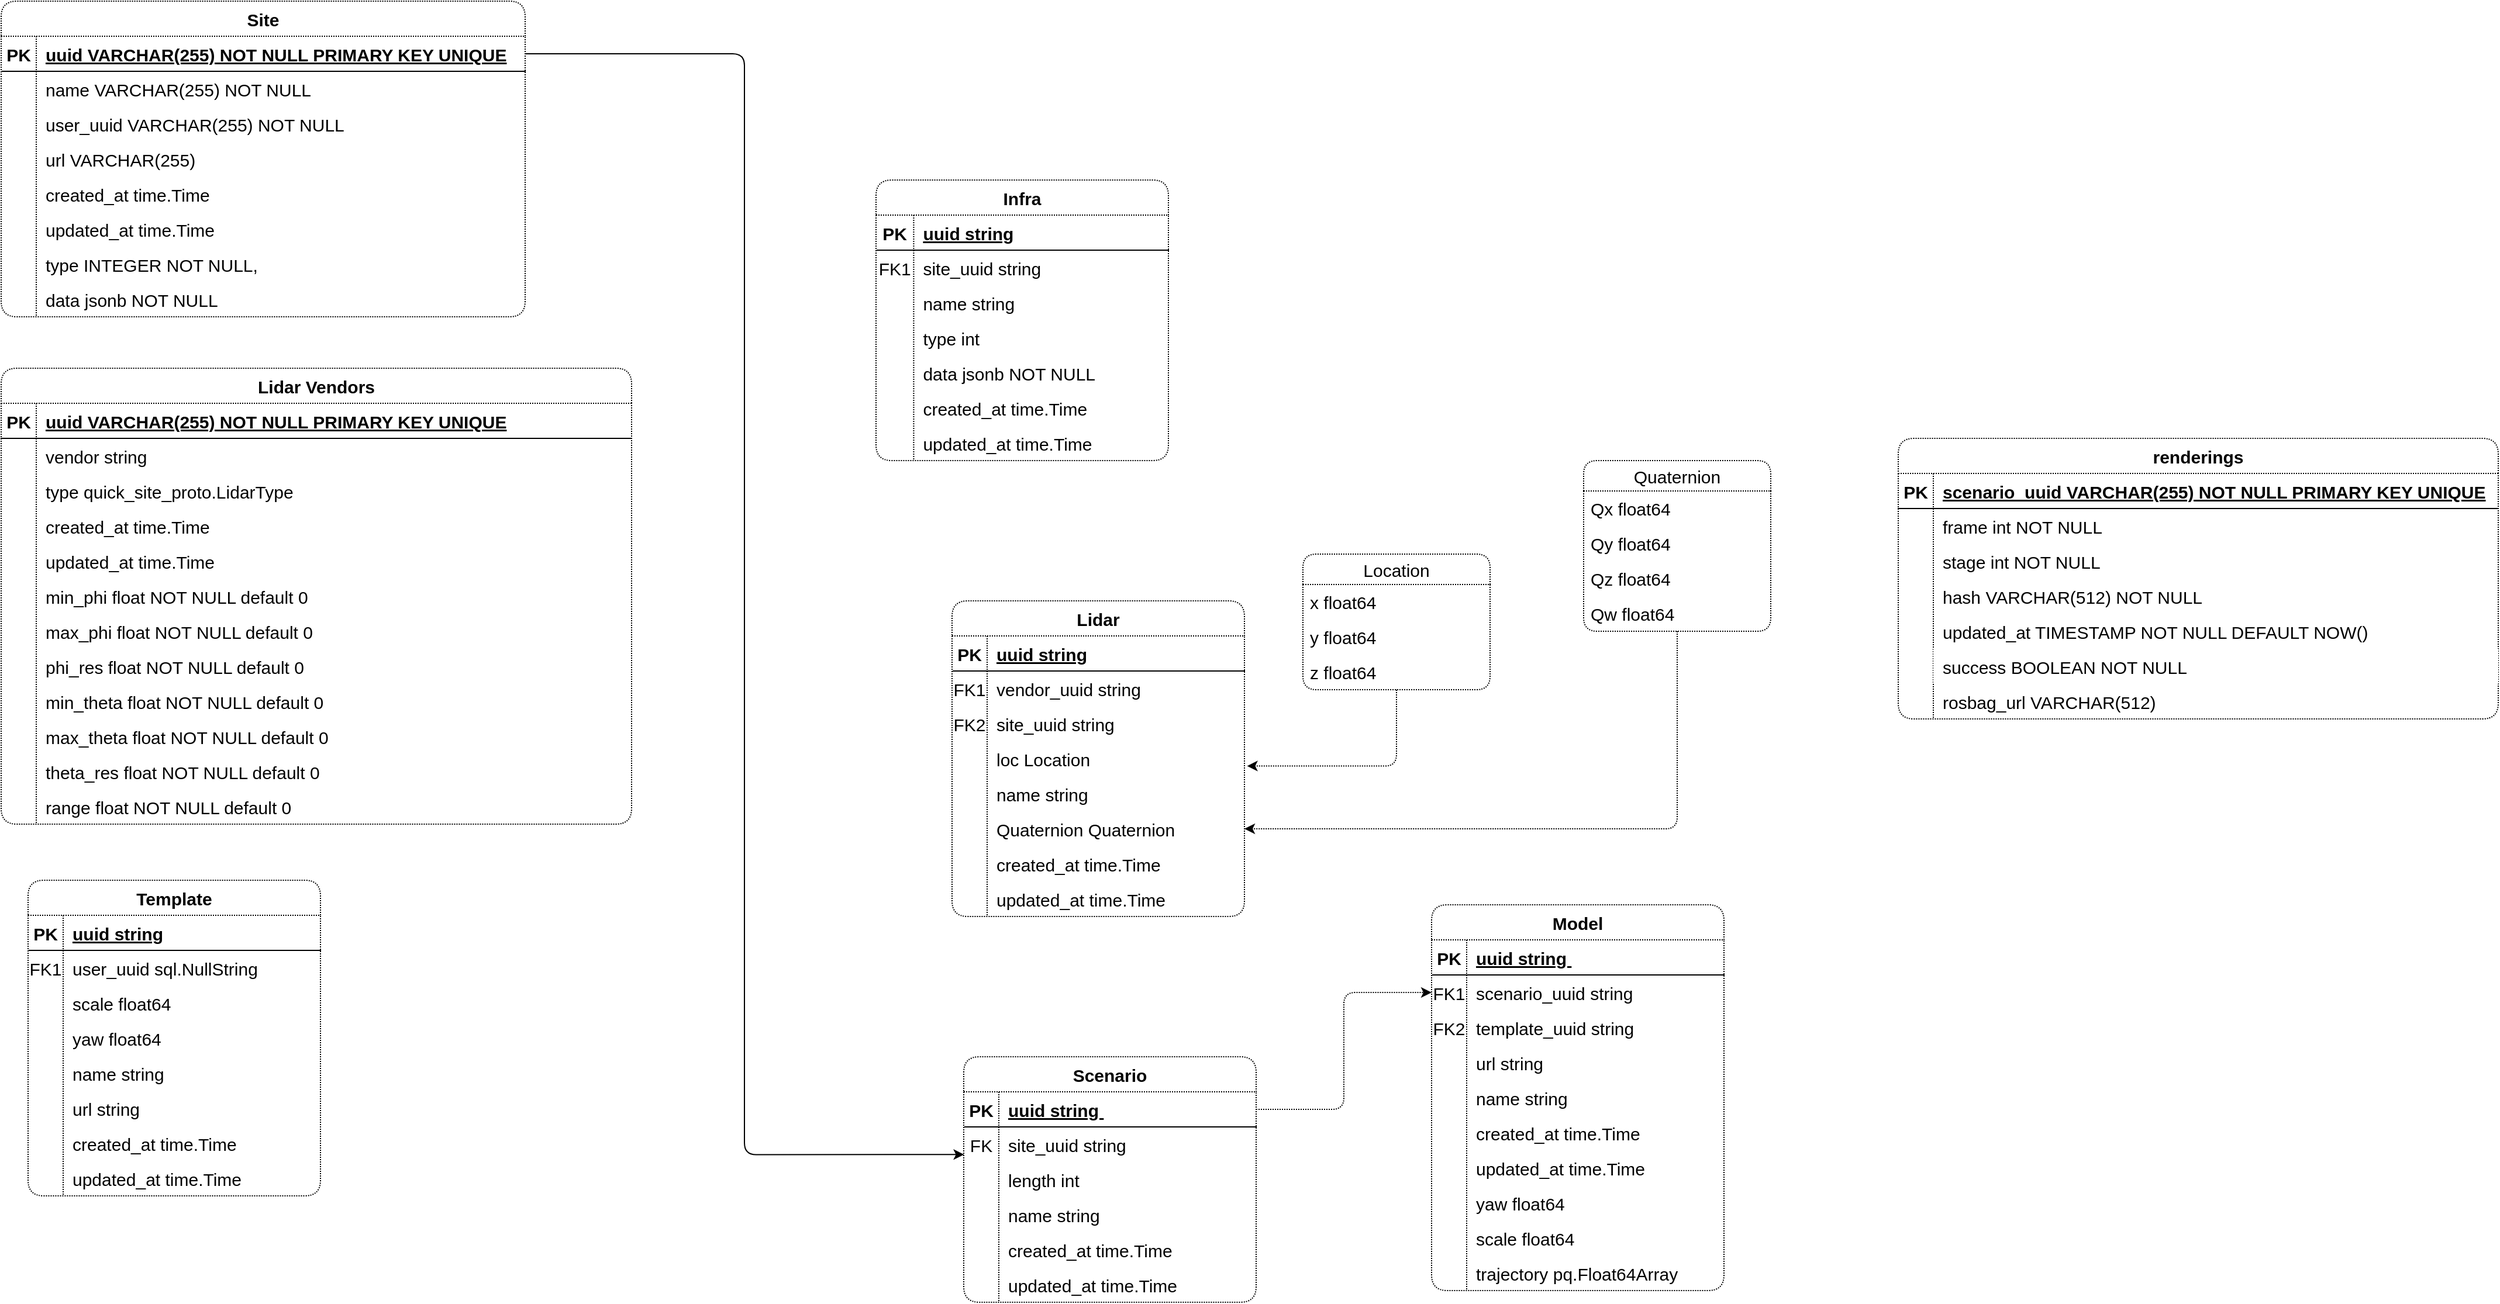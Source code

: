 <mxfile version="21.7.2" type="github">
  <diagram id="R2lEEEUBdFMjLlhIrx00" name="Page-1">
    <mxGraphModel dx="1930" dy="1822" grid="0" gridSize="10" guides="1" tooltips="1" connect="1" arrows="1" fold="1" page="1" pageScale="1" pageWidth="850" pageHeight="1100" math="0" shadow="0" extFonts="Permanent Marker^https://fonts.googleapis.com/css?family=Permanent+Marker">
      <root>
        <mxCell id="0" />
        <mxCell id="1" parent="0" />
        <mxCell id="C-vyLk0tnHw3VtMMgP7b-2" value="Infra" style="shape=table;startSize=30;container=1;collapsible=1;childLayout=tableLayout;fixedRows=1;rowLines=0;fontStyle=1;align=center;resizeLast=1;rounded=1;fontFamily=Helvetica;fontSize=15;dashed=1;dashPattern=1 1;labelBackgroundColor=none;" parent="1" vertex="1">
          <mxGeometry x="365" width="250" height="240" as="geometry" />
        </mxCell>
        <mxCell id="C-vyLk0tnHw3VtMMgP7b-3" value="" style="shape=partialRectangle;collapsible=0;dropTarget=0;pointerEvents=0;fillColor=none;points=[[0,0.5],[1,0.5]];portConstraint=eastwest;top=0;left=0;right=0;bottom=1;rounded=1;fontFamily=Helvetica;fontSize=15;dashed=1;dashPattern=1 1;labelBackgroundColor=none;" parent="C-vyLk0tnHw3VtMMgP7b-2" vertex="1">
          <mxGeometry y="30" width="250" height="30" as="geometry" />
        </mxCell>
        <mxCell id="C-vyLk0tnHw3VtMMgP7b-4" value="PK" style="shape=partialRectangle;overflow=hidden;connectable=0;fillColor=none;top=0;left=0;bottom=0;right=0;fontStyle=1;rounded=1;fontFamily=Helvetica;fontSize=15;dashed=1;dashPattern=1 1;labelBackgroundColor=none;" parent="C-vyLk0tnHw3VtMMgP7b-3" vertex="1">
          <mxGeometry width="32.214" height="30" as="geometry">
            <mxRectangle width="32.214" height="30" as="alternateBounds" />
          </mxGeometry>
        </mxCell>
        <mxCell id="C-vyLk0tnHw3VtMMgP7b-5" value="uuid string" style="shape=partialRectangle;overflow=hidden;connectable=0;fillColor=none;top=0;left=0;bottom=0;right=0;align=left;spacingLeft=6;fontStyle=5;rounded=1;fontFamily=Helvetica;fontSize=15;dashed=1;dashPattern=1 1;labelBackgroundColor=none;" parent="C-vyLk0tnHw3VtMMgP7b-3" vertex="1">
          <mxGeometry x="32.214" width="217.786" height="30" as="geometry">
            <mxRectangle width="217.786" height="30" as="alternateBounds" />
          </mxGeometry>
        </mxCell>
        <mxCell id="C-vyLk0tnHw3VtMMgP7b-6" value="" style="shape=partialRectangle;collapsible=0;dropTarget=0;pointerEvents=0;fillColor=none;points=[[0,0.5],[1,0.5]];portConstraint=eastwest;top=0;left=0;right=0;bottom=0;rounded=1;fontFamily=Helvetica;fontSize=15;dashed=1;dashPattern=1 1;labelBackgroundColor=none;" parent="C-vyLk0tnHw3VtMMgP7b-2" vertex="1">
          <mxGeometry y="60" width="250" height="30" as="geometry" />
        </mxCell>
        <mxCell id="C-vyLk0tnHw3VtMMgP7b-7" value="FK1" style="shape=partialRectangle;overflow=hidden;connectable=0;fillColor=none;top=0;left=0;bottom=0;right=0;rounded=1;fontFamily=Helvetica;fontSize=15;dashed=1;dashPattern=1 1;labelBackgroundColor=none;" parent="C-vyLk0tnHw3VtMMgP7b-6" vertex="1">
          <mxGeometry width="32.214" height="30" as="geometry">
            <mxRectangle width="32.214" height="30" as="alternateBounds" />
          </mxGeometry>
        </mxCell>
        <mxCell id="C-vyLk0tnHw3VtMMgP7b-8" value="site_uuid string" style="shape=partialRectangle;overflow=hidden;connectable=0;fillColor=none;top=0;left=0;bottom=0;right=0;align=left;spacingLeft=6;rounded=1;fontFamily=Helvetica;fontSize=15;dashed=1;dashPattern=1 1;labelBackgroundColor=none;" parent="C-vyLk0tnHw3VtMMgP7b-6" vertex="1">
          <mxGeometry x="32.214" width="217.786" height="30" as="geometry">
            <mxRectangle width="217.786" height="30" as="alternateBounds" />
          </mxGeometry>
        </mxCell>
        <mxCell id="A8iigIR-p12TPHgWKDIW-42" value="" style="shape=partialRectangle;collapsible=0;dropTarget=0;pointerEvents=0;fillColor=none;points=[[0,0.5],[1,0.5]];portConstraint=eastwest;top=0;left=0;right=0;bottom=0;rounded=1;fontFamily=Helvetica;fontSize=15;dashed=1;dashPattern=1 1;labelBackgroundColor=none;" vertex="1" parent="C-vyLk0tnHw3VtMMgP7b-2">
          <mxGeometry y="90" width="250" height="30" as="geometry" />
        </mxCell>
        <mxCell id="A8iigIR-p12TPHgWKDIW-43" value="" style="shape=partialRectangle;overflow=hidden;connectable=0;fillColor=none;top=0;left=0;bottom=0;right=0;rounded=1;fontFamily=Helvetica;fontSize=15;dashed=1;dashPattern=1 1;labelBackgroundColor=none;" vertex="1" parent="A8iigIR-p12TPHgWKDIW-42">
          <mxGeometry width="32.214" height="30" as="geometry">
            <mxRectangle width="32.214" height="30" as="alternateBounds" />
          </mxGeometry>
        </mxCell>
        <mxCell id="A8iigIR-p12TPHgWKDIW-44" value="name string" style="shape=partialRectangle;overflow=hidden;connectable=0;fillColor=none;top=0;left=0;bottom=0;right=0;align=left;spacingLeft=6;rounded=1;fontFamily=Helvetica;fontSize=15;dashed=1;dashPattern=1 1;labelBackgroundColor=none;" vertex="1" parent="A8iigIR-p12TPHgWKDIW-42">
          <mxGeometry x="32.214" width="217.786" height="30" as="geometry">
            <mxRectangle width="217.786" height="30" as="alternateBounds" />
          </mxGeometry>
        </mxCell>
        <mxCell id="A8iigIR-p12TPHgWKDIW-45" value="" style="shape=partialRectangle;collapsible=0;dropTarget=0;pointerEvents=0;fillColor=none;points=[[0,0.5],[1,0.5]];portConstraint=eastwest;top=0;left=0;right=0;bottom=0;rounded=1;fontFamily=Helvetica;fontSize=15;dashed=1;dashPattern=1 1;labelBackgroundColor=none;" vertex="1" parent="C-vyLk0tnHw3VtMMgP7b-2">
          <mxGeometry y="120" width="250" height="30" as="geometry" />
        </mxCell>
        <mxCell id="A8iigIR-p12TPHgWKDIW-46" value="" style="shape=partialRectangle;overflow=hidden;connectable=0;fillColor=none;top=0;left=0;bottom=0;right=0;rounded=1;fontFamily=Helvetica;fontSize=15;dashed=1;dashPattern=1 1;labelBackgroundColor=none;" vertex="1" parent="A8iigIR-p12TPHgWKDIW-45">
          <mxGeometry width="32.214" height="30" as="geometry">
            <mxRectangle width="32.214" height="30" as="alternateBounds" />
          </mxGeometry>
        </mxCell>
        <mxCell id="A8iigIR-p12TPHgWKDIW-47" value="type int" style="shape=partialRectangle;overflow=hidden;connectable=0;fillColor=none;top=0;left=0;bottom=0;right=0;align=left;spacingLeft=6;rounded=1;fontFamily=Helvetica;fontSize=15;dashed=1;dashPattern=1 1;labelBackgroundColor=none;" vertex="1" parent="A8iigIR-p12TPHgWKDIW-45">
          <mxGeometry x="32.214" width="217.786" height="30" as="geometry">
            <mxRectangle width="217.786" height="30" as="alternateBounds" />
          </mxGeometry>
        </mxCell>
        <mxCell id="A8iigIR-p12TPHgWKDIW-48" value="" style="shape=partialRectangle;collapsible=0;dropTarget=0;pointerEvents=0;fillColor=none;points=[[0,0.5],[1,0.5]];portConstraint=eastwest;top=0;left=0;right=0;bottom=0;rounded=1;fontFamily=Helvetica;fontSize=15;dashed=1;dashPattern=1 1;labelBackgroundColor=none;" vertex="1" parent="C-vyLk0tnHw3VtMMgP7b-2">
          <mxGeometry y="150" width="250" height="30" as="geometry" />
        </mxCell>
        <mxCell id="A8iigIR-p12TPHgWKDIW-49" value="" style="shape=partialRectangle;overflow=hidden;connectable=0;fillColor=none;top=0;left=0;bottom=0;right=0;rounded=1;fontFamily=Helvetica;fontSize=15;dashed=1;dashPattern=1 1;labelBackgroundColor=none;" vertex="1" parent="A8iigIR-p12TPHgWKDIW-48">
          <mxGeometry width="32.214" height="30" as="geometry">
            <mxRectangle width="32.214" height="30" as="alternateBounds" />
          </mxGeometry>
        </mxCell>
        <mxCell id="A8iigIR-p12TPHgWKDIW-50" value="data jsonb NOT NULL" style="shape=partialRectangle;overflow=hidden;connectable=0;fillColor=none;top=0;left=0;bottom=0;right=0;align=left;spacingLeft=6;rounded=1;fontFamily=Helvetica;fontSize=15;dashed=1;dashPattern=1 1;labelBackgroundColor=none;" vertex="1" parent="A8iigIR-p12TPHgWKDIW-48">
          <mxGeometry x="32.214" width="217.786" height="30" as="geometry">
            <mxRectangle width="217.786" height="30" as="alternateBounds" />
          </mxGeometry>
        </mxCell>
        <mxCell id="A8iigIR-p12TPHgWKDIW-51" value="" style="shape=partialRectangle;collapsible=0;dropTarget=0;pointerEvents=0;fillColor=none;points=[[0,0.5],[1,0.5]];portConstraint=eastwest;top=0;left=0;right=0;bottom=0;rounded=1;fontFamily=Helvetica;fontSize=15;dashed=1;dashPattern=1 1;labelBackgroundColor=none;" vertex="1" parent="C-vyLk0tnHw3VtMMgP7b-2">
          <mxGeometry y="180" width="250" height="30" as="geometry" />
        </mxCell>
        <mxCell id="A8iigIR-p12TPHgWKDIW-52" value="" style="shape=partialRectangle;overflow=hidden;connectable=0;fillColor=none;top=0;left=0;bottom=0;right=0;rounded=1;fontFamily=Helvetica;fontSize=15;dashed=1;dashPattern=1 1;labelBackgroundColor=none;" vertex="1" parent="A8iigIR-p12TPHgWKDIW-51">
          <mxGeometry width="32.214" height="30" as="geometry">
            <mxRectangle width="32.214" height="30" as="alternateBounds" />
          </mxGeometry>
        </mxCell>
        <mxCell id="A8iigIR-p12TPHgWKDIW-53" value="created_at time.Time" style="shape=partialRectangle;overflow=hidden;connectable=0;fillColor=none;top=0;left=0;bottom=0;right=0;align=left;spacingLeft=6;rounded=1;fontFamily=Helvetica;fontSize=15;dashed=1;dashPattern=1 1;labelBackgroundColor=none;" vertex="1" parent="A8iigIR-p12TPHgWKDIW-51">
          <mxGeometry x="32.214" width="217.786" height="30" as="geometry">
            <mxRectangle width="217.786" height="30" as="alternateBounds" />
          </mxGeometry>
        </mxCell>
        <mxCell id="A8iigIR-p12TPHgWKDIW-54" value="" style="shape=partialRectangle;collapsible=0;dropTarget=0;pointerEvents=0;fillColor=none;points=[[0,0.5],[1,0.5]];portConstraint=eastwest;top=0;left=0;right=0;bottom=0;rounded=1;fontFamily=Helvetica;fontSize=15;dashed=1;dashPattern=1 1;labelBackgroundColor=none;" vertex="1" parent="C-vyLk0tnHw3VtMMgP7b-2">
          <mxGeometry y="210" width="250" height="30" as="geometry" />
        </mxCell>
        <mxCell id="A8iigIR-p12TPHgWKDIW-55" value="" style="shape=partialRectangle;overflow=hidden;connectable=0;fillColor=none;top=0;left=0;bottom=0;right=0;rounded=1;fontFamily=Helvetica;fontSize=15;dashed=1;dashPattern=1 1;labelBackgroundColor=none;" vertex="1" parent="A8iigIR-p12TPHgWKDIW-54">
          <mxGeometry width="32.214" height="30" as="geometry">
            <mxRectangle width="32.214" height="30" as="alternateBounds" />
          </mxGeometry>
        </mxCell>
        <mxCell id="A8iigIR-p12TPHgWKDIW-56" value="updated_at time.Time" style="shape=partialRectangle;overflow=hidden;connectable=0;fillColor=none;top=0;left=0;bottom=0;right=0;align=left;spacingLeft=6;rounded=1;fontFamily=Helvetica;fontSize=15;dashed=1;dashPattern=1 1;labelBackgroundColor=none;" vertex="1" parent="A8iigIR-p12TPHgWKDIW-54">
          <mxGeometry x="32.214" width="217.786" height="30" as="geometry">
            <mxRectangle width="217.786" height="30" as="alternateBounds" />
          </mxGeometry>
        </mxCell>
        <mxCell id="C-vyLk0tnHw3VtMMgP7b-23" value="Site" style="shape=table;startSize=30;container=1;collapsible=1;childLayout=tableLayout;fixedRows=1;rowLines=0;fontStyle=1;align=center;resizeLast=1;rounded=1;fontFamily=Helvetica;fontSize=15;dashed=1;dashPattern=1 1;labelBackgroundColor=none;" parent="1" vertex="1">
          <mxGeometry x="-383" y="-153" width="448" height="270" as="geometry">
            <mxRectangle x="120" y="120" width="60" height="30" as="alternateBounds" />
          </mxGeometry>
        </mxCell>
        <mxCell id="C-vyLk0tnHw3VtMMgP7b-24" value="" style="shape=partialRectangle;collapsible=0;dropTarget=0;pointerEvents=0;fillColor=none;points=[[0,0.5],[1,0.5]];portConstraint=eastwest;top=0;left=0;right=0;bottom=1;rounded=1;fontFamily=Helvetica;fontSize=15;dashed=1;dashPattern=1 1;labelBackgroundColor=none;" parent="C-vyLk0tnHw3VtMMgP7b-23" vertex="1">
          <mxGeometry y="30" width="448" height="30" as="geometry" />
        </mxCell>
        <mxCell id="C-vyLk0tnHw3VtMMgP7b-25" value="PK" style="shape=partialRectangle;overflow=hidden;connectable=0;fillColor=none;top=0;left=0;bottom=0;right=0;fontStyle=1;rounded=1;fontFamily=Helvetica;fontSize=15;dashed=1;dashPattern=1 1;labelBackgroundColor=none;" parent="C-vyLk0tnHw3VtMMgP7b-24" vertex="1">
          <mxGeometry width="30" height="30" as="geometry">
            <mxRectangle width="30" height="30" as="alternateBounds" />
          </mxGeometry>
        </mxCell>
        <mxCell id="C-vyLk0tnHw3VtMMgP7b-26" value="uuid VARCHAR(255) NOT NULL PRIMARY KEY UNIQUE" style="shape=partialRectangle;overflow=hidden;connectable=0;fillColor=none;top=0;left=0;bottom=0;right=0;align=left;spacingLeft=6;fontStyle=5;rounded=1;fontFamily=Helvetica;fontSize=15;dashed=1;dashPattern=1 1;labelBackgroundColor=none;" parent="C-vyLk0tnHw3VtMMgP7b-24" vertex="1">
          <mxGeometry x="30" width="418" height="30" as="geometry">
            <mxRectangle width="418" height="30" as="alternateBounds" />
          </mxGeometry>
        </mxCell>
        <mxCell id="A8iigIR-p12TPHgWKDIW-30" value="" style="shape=partialRectangle;collapsible=0;dropTarget=0;pointerEvents=0;fillColor=none;points=[[0,0.5],[1,0.5]];portConstraint=eastwest;top=0;left=0;right=0;bottom=0;rounded=1;fontFamily=Helvetica;fontSize=15;dashed=1;dashPattern=1 1;labelBackgroundColor=none;" vertex="1" parent="C-vyLk0tnHw3VtMMgP7b-23">
          <mxGeometry y="60" width="448" height="30" as="geometry" />
        </mxCell>
        <mxCell id="A8iigIR-p12TPHgWKDIW-31" value="" style="shape=partialRectangle;overflow=hidden;connectable=0;fillColor=none;top=0;left=0;bottom=0;right=0;rounded=1;fontFamily=Helvetica;fontSize=15;dashed=1;dashPattern=1 1;labelBackgroundColor=none;" vertex="1" parent="A8iigIR-p12TPHgWKDIW-30">
          <mxGeometry width="30" height="30" as="geometry">
            <mxRectangle width="30" height="30" as="alternateBounds" />
          </mxGeometry>
        </mxCell>
        <mxCell id="A8iigIR-p12TPHgWKDIW-32" value="name VARCHAR(255) NOT NULL" style="shape=partialRectangle;overflow=hidden;connectable=0;fillColor=none;top=0;left=0;bottom=0;right=0;align=left;spacingLeft=6;rounded=1;fontFamily=Helvetica;fontSize=15;dashed=1;dashPattern=1 1;labelBackgroundColor=none;" vertex="1" parent="A8iigIR-p12TPHgWKDIW-30">
          <mxGeometry x="30" width="418" height="30" as="geometry">
            <mxRectangle width="418" height="30" as="alternateBounds" />
          </mxGeometry>
        </mxCell>
        <mxCell id="A8iigIR-p12TPHgWKDIW-33" value="" style="shape=partialRectangle;collapsible=0;dropTarget=0;pointerEvents=0;fillColor=none;points=[[0,0.5],[1,0.5]];portConstraint=eastwest;top=0;left=0;right=0;bottom=0;rounded=1;fontFamily=Helvetica;fontSize=15;dashed=1;dashPattern=1 1;labelBackgroundColor=none;" vertex="1" parent="C-vyLk0tnHw3VtMMgP7b-23">
          <mxGeometry y="90" width="448" height="30" as="geometry" />
        </mxCell>
        <mxCell id="A8iigIR-p12TPHgWKDIW-34" value="" style="shape=partialRectangle;overflow=hidden;connectable=0;fillColor=none;top=0;left=0;bottom=0;right=0;rounded=1;fontFamily=Helvetica;fontSize=15;dashed=1;dashPattern=1 1;labelBackgroundColor=none;" vertex="1" parent="A8iigIR-p12TPHgWKDIW-33">
          <mxGeometry width="30" height="30" as="geometry">
            <mxRectangle width="30" height="30" as="alternateBounds" />
          </mxGeometry>
        </mxCell>
        <mxCell id="A8iigIR-p12TPHgWKDIW-35" value="user_uuid VARCHAR(255) NOT NULL" style="shape=partialRectangle;overflow=hidden;connectable=0;fillColor=none;top=0;left=0;bottom=0;right=0;align=left;spacingLeft=6;rounded=1;fontFamily=Helvetica;fontSize=15;dashed=1;dashPattern=1 1;labelBackgroundColor=none;" vertex="1" parent="A8iigIR-p12TPHgWKDIW-33">
          <mxGeometry x="30" width="418" height="30" as="geometry">
            <mxRectangle width="418" height="30" as="alternateBounds" />
          </mxGeometry>
        </mxCell>
        <mxCell id="A8iigIR-p12TPHgWKDIW-36" value="" style="shape=partialRectangle;collapsible=0;dropTarget=0;pointerEvents=0;fillColor=none;points=[[0,0.5],[1,0.5]];portConstraint=eastwest;top=0;left=0;right=0;bottom=0;rounded=1;fontFamily=Helvetica;fontSize=15;dashed=1;dashPattern=1 1;labelBackgroundColor=none;" vertex="1" parent="C-vyLk0tnHw3VtMMgP7b-23">
          <mxGeometry y="120" width="448" height="30" as="geometry" />
        </mxCell>
        <mxCell id="A8iigIR-p12TPHgWKDIW-37" value="" style="shape=partialRectangle;overflow=hidden;connectable=0;fillColor=none;top=0;left=0;bottom=0;right=0;rounded=1;fontFamily=Helvetica;fontSize=15;dashed=1;dashPattern=1 1;labelBackgroundColor=none;" vertex="1" parent="A8iigIR-p12TPHgWKDIW-36">
          <mxGeometry width="30" height="30" as="geometry">
            <mxRectangle width="30" height="30" as="alternateBounds" />
          </mxGeometry>
        </mxCell>
        <mxCell id="A8iigIR-p12TPHgWKDIW-38" value="url VARCHAR(255)" style="shape=partialRectangle;overflow=hidden;connectable=0;fillColor=none;top=0;left=0;bottom=0;right=0;align=left;spacingLeft=6;rounded=1;fontFamily=Helvetica;fontSize=15;dashed=1;dashPattern=1 1;labelBackgroundColor=none;" vertex="1" parent="A8iigIR-p12TPHgWKDIW-36">
          <mxGeometry x="30" width="418" height="30" as="geometry">
            <mxRectangle width="418" height="30" as="alternateBounds" />
          </mxGeometry>
        </mxCell>
        <mxCell id="A8iigIR-p12TPHgWKDIW-39" value="" style="shape=partialRectangle;collapsible=0;dropTarget=0;pointerEvents=0;fillColor=none;points=[[0,0.5],[1,0.5]];portConstraint=eastwest;top=0;left=0;right=0;bottom=0;rounded=1;fontFamily=Helvetica;fontSize=15;dashed=1;dashPattern=1 1;labelBackgroundColor=none;" vertex="1" parent="C-vyLk0tnHw3VtMMgP7b-23">
          <mxGeometry y="150" width="448" height="30" as="geometry" />
        </mxCell>
        <mxCell id="A8iigIR-p12TPHgWKDIW-40" value="" style="shape=partialRectangle;overflow=hidden;connectable=0;fillColor=none;top=0;left=0;bottom=0;right=0;rounded=1;fontFamily=Helvetica;fontSize=15;dashed=1;dashPattern=1 1;labelBackgroundColor=none;" vertex="1" parent="A8iigIR-p12TPHgWKDIW-39">
          <mxGeometry width="30" height="30" as="geometry">
            <mxRectangle width="30" height="30" as="alternateBounds" />
          </mxGeometry>
        </mxCell>
        <mxCell id="A8iigIR-p12TPHgWKDIW-41" value="created_at time.Time" style="shape=partialRectangle;overflow=hidden;connectable=0;fillColor=none;top=0;left=0;bottom=0;right=0;align=left;spacingLeft=6;rounded=1;fontFamily=Helvetica;fontSize=15;dashed=1;dashPattern=1 1;labelBackgroundColor=none;" vertex="1" parent="A8iigIR-p12TPHgWKDIW-39">
          <mxGeometry x="30" width="418" height="30" as="geometry">
            <mxRectangle width="418" height="30" as="alternateBounds" />
          </mxGeometry>
        </mxCell>
        <mxCell id="C-vyLk0tnHw3VtMMgP7b-27" value="" style="shape=partialRectangle;collapsible=0;dropTarget=0;pointerEvents=0;fillColor=none;points=[[0,0.5],[1,0.5]];portConstraint=eastwest;top=0;left=0;right=0;bottom=0;rounded=1;fontFamily=Helvetica;fontSize=15;dashed=1;dashPattern=1 1;labelBackgroundColor=none;" parent="C-vyLk0tnHw3VtMMgP7b-23" vertex="1">
          <mxGeometry y="180" width="448" height="30" as="geometry" />
        </mxCell>
        <mxCell id="C-vyLk0tnHw3VtMMgP7b-28" value="" style="shape=partialRectangle;overflow=hidden;connectable=0;fillColor=none;top=0;left=0;bottom=0;right=0;rounded=1;fontFamily=Helvetica;fontSize=15;dashed=1;dashPattern=1 1;labelBackgroundColor=none;" parent="C-vyLk0tnHw3VtMMgP7b-27" vertex="1">
          <mxGeometry width="30" height="30" as="geometry">
            <mxRectangle width="30" height="30" as="alternateBounds" />
          </mxGeometry>
        </mxCell>
        <mxCell id="C-vyLk0tnHw3VtMMgP7b-29" value="updated_at time.Time" style="shape=partialRectangle;overflow=hidden;connectable=0;fillColor=none;top=0;left=0;bottom=0;right=0;align=left;spacingLeft=6;rounded=1;fontFamily=Helvetica;fontSize=15;dashed=1;dashPattern=1 1;labelBackgroundColor=none;" parent="C-vyLk0tnHw3VtMMgP7b-27" vertex="1">
          <mxGeometry x="30" width="418" height="30" as="geometry">
            <mxRectangle width="418" height="30" as="alternateBounds" />
          </mxGeometry>
        </mxCell>
        <mxCell id="A8iigIR-p12TPHgWKDIW-226" value="" style="shape=partialRectangle;collapsible=0;dropTarget=0;pointerEvents=0;fillColor=none;points=[[0,0.5],[1,0.5]];portConstraint=eastwest;top=0;left=0;right=0;bottom=0;rounded=1;fontFamily=Helvetica;fontSize=15;dashed=1;dashPattern=1 1;labelBackgroundColor=none;" vertex="1" parent="C-vyLk0tnHw3VtMMgP7b-23">
          <mxGeometry y="210" width="448" height="30" as="geometry" />
        </mxCell>
        <mxCell id="A8iigIR-p12TPHgWKDIW-227" value="" style="shape=partialRectangle;overflow=hidden;connectable=0;fillColor=none;top=0;left=0;bottom=0;right=0;rounded=1;fontFamily=Helvetica;fontSize=15;dashed=1;dashPattern=1 1;labelBackgroundColor=none;" vertex="1" parent="A8iigIR-p12TPHgWKDIW-226">
          <mxGeometry width="30" height="30" as="geometry">
            <mxRectangle width="30" height="30" as="alternateBounds" />
          </mxGeometry>
        </mxCell>
        <mxCell id="A8iigIR-p12TPHgWKDIW-228" value="type INTEGER NOT NULL," style="shape=partialRectangle;overflow=hidden;connectable=0;fillColor=none;top=0;left=0;bottom=0;right=0;align=left;spacingLeft=6;rounded=1;fontFamily=Helvetica;fontSize=15;dashed=1;dashPattern=1 1;labelBackgroundColor=none;" vertex="1" parent="A8iigIR-p12TPHgWKDIW-226">
          <mxGeometry x="30" width="418" height="30" as="geometry">
            <mxRectangle width="418" height="30" as="alternateBounds" />
          </mxGeometry>
        </mxCell>
        <mxCell id="A8iigIR-p12TPHgWKDIW-229" value="" style="shape=partialRectangle;collapsible=0;dropTarget=0;pointerEvents=0;fillColor=none;points=[[0,0.5],[1,0.5]];portConstraint=eastwest;top=0;left=0;right=0;bottom=0;rounded=1;fontFamily=Helvetica;fontSize=15;dashed=1;dashPattern=1 1;labelBackgroundColor=none;" vertex="1" parent="C-vyLk0tnHw3VtMMgP7b-23">
          <mxGeometry y="240" width="448" height="30" as="geometry" />
        </mxCell>
        <mxCell id="A8iigIR-p12TPHgWKDIW-230" value="" style="shape=partialRectangle;overflow=hidden;connectable=0;fillColor=none;top=0;left=0;bottom=0;right=0;rounded=1;fontFamily=Helvetica;fontSize=15;dashed=1;dashPattern=1 1;labelBackgroundColor=none;" vertex="1" parent="A8iigIR-p12TPHgWKDIW-229">
          <mxGeometry width="30" height="30" as="geometry">
            <mxRectangle width="30" height="30" as="alternateBounds" />
          </mxGeometry>
        </mxCell>
        <mxCell id="A8iigIR-p12TPHgWKDIW-231" value="data jsonb NOT NULL" style="shape=partialRectangle;overflow=hidden;connectable=0;fillColor=none;top=0;left=0;bottom=0;right=0;align=left;spacingLeft=6;rounded=1;fontFamily=Helvetica;fontSize=15;dashed=1;dashPattern=1 1;labelBackgroundColor=none;" vertex="1" parent="A8iigIR-p12TPHgWKDIW-229">
          <mxGeometry x="30" width="418" height="30" as="geometry">
            <mxRectangle width="418" height="30" as="alternateBounds" />
          </mxGeometry>
        </mxCell>
        <mxCell id="A8iigIR-p12TPHgWKDIW-20" value="Lidar Vendors" style="shape=table;startSize=30;container=1;collapsible=1;childLayout=tableLayout;fixedRows=1;rowLines=0;fontStyle=1;align=center;resizeLast=1;rounded=1;fontFamily=Helvetica;fontSize=15;dashed=1;dashPattern=1 1;labelBackgroundColor=none;" vertex="1" parent="1">
          <mxGeometry x="-383" y="161" width="539" height="390" as="geometry" />
        </mxCell>
        <mxCell id="A8iigIR-p12TPHgWKDIW-21" value="" style="shape=partialRectangle;collapsible=0;dropTarget=0;pointerEvents=0;fillColor=none;points=[[0,0.5],[1,0.5]];portConstraint=eastwest;top=0;left=0;right=0;bottom=1;rounded=1;fontFamily=Helvetica;fontSize=15;dashed=1;dashPattern=1 1;labelBackgroundColor=none;" vertex="1" parent="A8iigIR-p12TPHgWKDIW-20">
          <mxGeometry y="30" width="539" height="30" as="geometry" />
        </mxCell>
        <mxCell id="A8iigIR-p12TPHgWKDIW-22" value="PK" style="shape=partialRectangle;overflow=hidden;connectable=0;fillColor=none;top=0;left=0;bottom=0;right=0;fontStyle=1;rounded=1;fontFamily=Helvetica;fontSize=15;dashed=1;dashPattern=1 1;labelBackgroundColor=none;" vertex="1" parent="A8iigIR-p12TPHgWKDIW-21">
          <mxGeometry width="30" height="30" as="geometry">
            <mxRectangle width="30" height="30" as="alternateBounds" />
          </mxGeometry>
        </mxCell>
        <mxCell id="A8iigIR-p12TPHgWKDIW-23" value="uuid VARCHAR(255) NOT NULL PRIMARY KEY UNIQUE" style="shape=partialRectangle;overflow=hidden;connectable=0;fillColor=none;top=0;left=0;bottom=0;right=0;align=left;spacingLeft=6;fontStyle=5;rounded=1;fontFamily=Helvetica;fontSize=15;dashed=1;dashPattern=1 1;labelBackgroundColor=none;" vertex="1" parent="A8iigIR-p12TPHgWKDIW-21">
          <mxGeometry x="30" width="509" height="30" as="geometry">
            <mxRectangle width="509" height="30" as="alternateBounds" />
          </mxGeometry>
        </mxCell>
        <mxCell id="A8iigIR-p12TPHgWKDIW-24" value="" style="shape=partialRectangle;collapsible=0;dropTarget=0;pointerEvents=0;fillColor=none;points=[[0,0.5],[1,0.5]];portConstraint=eastwest;top=0;left=0;right=0;bottom=0;rounded=1;fontFamily=Helvetica;fontSize=15;dashed=1;dashPattern=1 1;labelBackgroundColor=none;" vertex="1" parent="A8iigIR-p12TPHgWKDIW-20">
          <mxGeometry y="60" width="539" height="30" as="geometry" />
        </mxCell>
        <mxCell id="A8iigIR-p12TPHgWKDIW-25" value="" style="shape=partialRectangle;overflow=hidden;connectable=0;fillColor=none;top=0;left=0;bottom=0;right=0;rounded=1;fontFamily=Helvetica;fontSize=15;dashed=1;dashPattern=1 1;labelBackgroundColor=none;" vertex="1" parent="A8iigIR-p12TPHgWKDIW-24">
          <mxGeometry width="30" height="30" as="geometry">
            <mxRectangle width="30" height="30" as="alternateBounds" />
          </mxGeometry>
        </mxCell>
        <mxCell id="A8iigIR-p12TPHgWKDIW-26" value="vendor string" style="shape=partialRectangle;overflow=hidden;connectable=0;fillColor=none;top=0;left=0;bottom=0;right=0;align=left;spacingLeft=6;rounded=1;fontFamily=Helvetica;fontSize=15;dashed=1;dashPattern=1 1;labelBackgroundColor=none;" vertex="1" parent="A8iigIR-p12TPHgWKDIW-24">
          <mxGeometry x="30" width="509" height="30" as="geometry">
            <mxRectangle width="509" height="30" as="alternateBounds" />
          </mxGeometry>
        </mxCell>
        <mxCell id="A8iigIR-p12TPHgWKDIW-57" value="" style="shape=partialRectangle;collapsible=0;dropTarget=0;pointerEvents=0;fillColor=none;points=[[0,0.5],[1,0.5]];portConstraint=eastwest;top=0;left=0;right=0;bottom=0;rounded=1;fontFamily=Helvetica;fontSize=15;dashed=1;dashPattern=1 1;labelBackgroundColor=none;" vertex="1" parent="A8iigIR-p12TPHgWKDIW-20">
          <mxGeometry y="90" width="539" height="30" as="geometry" />
        </mxCell>
        <mxCell id="A8iigIR-p12TPHgWKDIW-58" value="" style="shape=partialRectangle;overflow=hidden;connectable=0;fillColor=none;top=0;left=0;bottom=0;right=0;rounded=1;fontFamily=Helvetica;fontSize=15;dashed=1;dashPattern=1 1;labelBackgroundColor=none;" vertex="1" parent="A8iigIR-p12TPHgWKDIW-57">
          <mxGeometry width="30" height="30" as="geometry">
            <mxRectangle width="30" height="30" as="alternateBounds" />
          </mxGeometry>
        </mxCell>
        <mxCell id="A8iigIR-p12TPHgWKDIW-59" value="type quick_site_proto.LidarType" style="shape=partialRectangle;overflow=hidden;connectable=0;fillColor=none;top=0;left=0;bottom=0;right=0;align=left;spacingLeft=6;rounded=1;fontFamily=Helvetica;fontSize=15;dashed=1;dashPattern=1 1;labelBackgroundColor=none;" vertex="1" parent="A8iigIR-p12TPHgWKDIW-57">
          <mxGeometry x="30" width="509" height="30" as="geometry">
            <mxRectangle width="509" height="30" as="alternateBounds" />
          </mxGeometry>
        </mxCell>
        <mxCell id="A8iigIR-p12TPHgWKDIW-63" value="" style="shape=partialRectangle;collapsible=0;dropTarget=0;pointerEvents=0;fillColor=none;points=[[0,0.5],[1,0.5]];portConstraint=eastwest;top=0;left=0;right=0;bottom=0;rounded=1;fontFamily=Helvetica;fontSize=15;dashed=1;dashPattern=1 1;labelBackgroundColor=none;" vertex="1" parent="A8iigIR-p12TPHgWKDIW-20">
          <mxGeometry y="120" width="539" height="30" as="geometry" />
        </mxCell>
        <mxCell id="A8iigIR-p12TPHgWKDIW-64" value="" style="shape=partialRectangle;overflow=hidden;connectable=0;fillColor=none;top=0;left=0;bottom=0;right=0;rounded=1;fontFamily=Helvetica;fontSize=15;dashed=1;dashPattern=1 1;labelBackgroundColor=none;" vertex="1" parent="A8iigIR-p12TPHgWKDIW-63">
          <mxGeometry width="30" height="30" as="geometry">
            <mxRectangle width="30" height="30" as="alternateBounds" />
          </mxGeometry>
        </mxCell>
        <mxCell id="A8iigIR-p12TPHgWKDIW-65" value="created_at time.Time" style="shape=partialRectangle;overflow=hidden;connectable=0;fillColor=none;top=0;left=0;bottom=0;right=0;align=left;spacingLeft=6;rounded=1;fontFamily=Helvetica;fontSize=15;dashed=1;dashPattern=1 1;labelBackgroundColor=none;" vertex="1" parent="A8iigIR-p12TPHgWKDIW-63">
          <mxGeometry x="30" width="509" height="30" as="geometry">
            <mxRectangle width="509" height="30" as="alternateBounds" />
          </mxGeometry>
        </mxCell>
        <mxCell id="A8iigIR-p12TPHgWKDIW-66" value="" style="shape=partialRectangle;collapsible=0;dropTarget=0;pointerEvents=0;fillColor=none;points=[[0,0.5],[1,0.5]];portConstraint=eastwest;top=0;left=0;right=0;bottom=0;rounded=1;fontFamily=Helvetica;fontSize=15;dashed=1;dashPattern=1 1;labelBackgroundColor=none;" vertex="1" parent="A8iigIR-p12TPHgWKDIW-20">
          <mxGeometry y="150" width="539" height="30" as="geometry" />
        </mxCell>
        <mxCell id="A8iigIR-p12TPHgWKDIW-67" value="" style="shape=partialRectangle;overflow=hidden;connectable=0;fillColor=none;top=0;left=0;bottom=0;right=0;rounded=1;fontFamily=Helvetica;fontSize=15;dashed=1;dashPattern=1 1;labelBackgroundColor=none;" vertex="1" parent="A8iigIR-p12TPHgWKDIW-66">
          <mxGeometry width="30" height="30" as="geometry">
            <mxRectangle width="30" height="30" as="alternateBounds" />
          </mxGeometry>
        </mxCell>
        <mxCell id="A8iigIR-p12TPHgWKDIW-68" value="updated_at time.Time" style="shape=partialRectangle;overflow=hidden;connectable=0;fillColor=none;top=0;left=0;bottom=0;right=0;align=left;spacingLeft=6;rounded=1;fontFamily=Helvetica;fontSize=15;dashed=1;dashPattern=1 1;labelBackgroundColor=none;" vertex="1" parent="A8iigIR-p12TPHgWKDIW-66">
          <mxGeometry x="30" width="509" height="30" as="geometry">
            <mxRectangle width="509" height="30" as="alternateBounds" />
          </mxGeometry>
        </mxCell>
        <mxCell id="A8iigIR-p12TPHgWKDIW-232" value="" style="shape=partialRectangle;collapsible=0;dropTarget=0;pointerEvents=0;fillColor=none;points=[[0,0.5],[1,0.5]];portConstraint=eastwest;top=0;left=0;right=0;bottom=0;rounded=1;fontFamily=Helvetica;fontSize=15;dashed=1;dashPattern=1 1;labelBackgroundColor=none;" vertex="1" parent="A8iigIR-p12TPHgWKDIW-20">
          <mxGeometry y="180" width="539" height="30" as="geometry" />
        </mxCell>
        <mxCell id="A8iigIR-p12TPHgWKDIW-233" value="" style="shape=partialRectangle;overflow=hidden;connectable=0;fillColor=none;top=0;left=0;bottom=0;right=0;rounded=1;fontFamily=Helvetica;fontSize=15;dashed=1;dashPattern=1 1;labelBackgroundColor=none;" vertex="1" parent="A8iigIR-p12TPHgWKDIW-232">
          <mxGeometry width="30" height="30" as="geometry">
            <mxRectangle width="30" height="30" as="alternateBounds" />
          </mxGeometry>
        </mxCell>
        <mxCell id="A8iigIR-p12TPHgWKDIW-234" value="min_phi float NOT NULL default 0" style="shape=partialRectangle;overflow=hidden;connectable=0;fillColor=none;top=0;left=0;bottom=0;right=0;align=left;spacingLeft=6;rounded=1;fontFamily=Helvetica;fontSize=15;dashed=1;dashPattern=1 1;labelBackgroundColor=none;" vertex="1" parent="A8iigIR-p12TPHgWKDIW-232">
          <mxGeometry x="30" width="509" height="30" as="geometry">
            <mxRectangle width="509" height="30" as="alternateBounds" />
          </mxGeometry>
        </mxCell>
        <mxCell id="A8iigIR-p12TPHgWKDIW-235" value="" style="shape=partialRectangle;collapsible=0;dropTarget=0;pointerEvents=0;fillColor=none;points=[[0,0.5],[1,0.5]];portConstraint=eastwest;top=0;left=0;right=0;bottom=0;rounded=1;fontFamily=Helvetica;fontSize=15;dashed=1;dashPattern=1 1;labelBackgroundColor=none;" vertex="1" parent="A8iigIR-p12TPHgWKDIW-20">
          <mxGeometry y="210" width="539" height="30" as="geometry" />
        </mxCell>
        <mxCell id="A8iigIR-p12TPHgWKDIW-236" value="" style="shape=partialRectangle;overflow=hidden;connectable=0;fillColor=none;top=0;left=0;bottom=0;right=0;rounded=1;fontFamily=Helvetica;fontSize=15;dashed=1;dashPattern=1 1;labelBackgroundColor=none;" vertex="1" parent="A8iigIR-p12TPHgWKDIW-235">
          <mxGeometry width="30" height="30" as="geometry">
            <mxRectangle width="30" height="30" as="alternateBounds" />
          </mxGeometry>
        </mxCell>
        <mxCell id="A8iigIR-p12TPHgWKDIW-237" value="max_phi float NOT NULL default 0" style="shape=partialRectangle;overflow=hidden;connectable=0;fillColor=none;top=0;left=0;bottom=0;right=0;align=left;spacingLeft=6;rounded=1;fontFamily=Helvetica;fontSize=15;dashed=1;dashPattern=1 1;labelBackgroundColor=none;" vertex="1" parent="A8iigIR-p12TPHgWKDIW-235">
          <mxGeometry x="30" width="509" height="30" as="geometry">
            <mxRectangle width="509" height="30" as="alternateBounds" />
          </mxGeometry>
        </mxCell>
        <mxCell id="A8iigIR-p12TPHgWKDIW-238" value="" style="shape=partialRectangle;collapsible=0;dropTarget=0;pointerEvents=0;fillColor=none;points=[[0,0.5],[1,0.5]];portConstraint=eastwest;top=0;left=0;right=0;bottom=0;rounded=1;fontFamily=Helvetica;fontSize=15;dashed=1;dashPattern=1 1;labelBackgroundColor=none;" vertex="1" parent="A8iigIR-p12TPHgWKDIW-20">
          <mxGeometry y="240" width="539" height="30" as="geometry" />
        </mxCell>
        <mxCell id="A8iigIR-p12TPHgWKDIW-239" value="" style="shape=partialRectangle;overflow=hidden;connectable=0;fillColor=none;top=0;left=0;bottom=0;right=0;rounded=1;fontFamily=Helvetica;fontSize=15;dashed=1;dashPattern=1 1;labelBackgroundColor=none;" vertex="1" parent="A8iigIR-p12TPHgWKDIW-238">
          <mxGeometry width="30" height="30" as="geometry">
            <mxRectangle width="30" height="30" as="alternateBounds" />
          </mxGeometry>
        </mxCell>
        <mxCell id="A8iigIR-p12TPHgWKDIW-240" value="phi_res float NOT NULL default 0" style="shape=partialRectangle;overflow=hidden;connectable=0;fillColor=none;top=0;left=0;bottom=0;right=0;align=left;spacingLeft=6;rounded=1;fontFamily=Helvetica;fontSize=15;dashed=1;dashPattern=1 1;labelBackgroundColor=none;" vertex="1" parent="A8iigIR-p12TPHgWKDIW-238">
          <mxGeometry x="30" width="509" height="30" as="geometry">
            <mxRectangle width="509" height="30" as="alternateBounds" />
          </mxGeometry>
        </mxCell>
        <mxCell id="A8iigIR-p12TPHgWKDIW-241" value="" style="shape=partialRectangle;collapsible=0;dropTarget=0;pointerEvents=0;fillColor=none;points=[[0,0.5],[1,0.5]];portConstraint=eastwest;top=0;left=0;right=0;bottom=0;rounded=1;fontFamily=Helvetica;fontSize=15;dashed=1;dashPattern=1 1;labelBackgroundColor=none;" vertex="1" parent="A8iigIR-p12TPHgWKDIW-20">
          <mxGeometry y="270" width="539" height="30" as="geometry" />
        </mxCell>
        <mxCell id="A8iigIR-p12TPHgWKDIW-242" value="" style="shape=partialRectangle;overflow=hidden;connectable=0;fillColor=none;top=0;left=0;bottom=0;right=0;rounded=1;fontFamily=Helvetica;fontSize=15;dashed=1;dashPattern=1 1;labelBackgroundColor=none;" vertex="1" parent="A8iigIR-p12TPHgWKDIW-241">
          <mxGeometry width="30" height="30" as="geometry">
            <mxRectangle width="30" height="30" as="alternateBounds" />
          </mxGeometry>
        </mxCell>
        <mxCell id="A8iigIR-p12TPHgWKDIW-243" value="min_theta float NOT NULL default 0" style="shape=partialRectangle;overflow=hidden;connectable=0;fillColor=none;top=0;left=0;bottom=0;right=0;align=left;spacingLeft=6;rounded=1;fontFamily=Helvetica;fontSize=15;dashed=1;dashPattern=1 1;labelBackgroundColor=none;" vertex="1" parent="A8iigIR-p12TPHgWKDIW-241">
          <mxGeometry x="30" width="509" height="30" as="geometry">
            <mxRectangle width="509" height="30" as="alternateBounds" />
          </mxGeometry>
        </mxCell>
        <mxCell id="A8iigIR-p12TPHgWKDIW-244" value="" style="shape=partialRectangle;collapsible=0;dropTarget=0;pointerEvents=0;fillColor=none;points=[[0,0.5],[1,0.5]];portConstraint=eastwest;top=0;left=0;right=0;bottom=0;rounded=1;fontFamily=Helvetica;fontSize=15;dashed=1;dashPattern=1 1;labelBackgroundColor=none;" vertex="1" parent="A8iigIR-p12TPHgWKDIW-20">
          <mxGeometry y="300" width="539" height="30" as="geometry" />
        </mxCell>
        <mxCell id="A8iigIR-p12TPHgWKDIW-245" value="" style="shape=partialRectangle;overflow=hidden;connectable=0;fillColor=none;top=0;left=0;bottom=0;right=0;rounded=1;fontFamily=Helvetica;fontSize=15;dashed=1;dashPattern=1 1;labelBackgroundColor=none;" vertex="1" parent="A8iigIR-p12TPHgWKDIW-244">
          <mxGeometry width="30" height="30" as="geometry">
            <mxRectangle width="30" height="30" as="alternateBounds" />
          </mxGeometry>
        </mxCell>
        <mxCell id="A8iigIR-p12TPHgWKDIW-246" value="max_theta float NOT NULL default 0" style="shape=partialRectangle;overflow=hidden;connectable=0;fillColor=none;top=0;left=0;bottom=0;right=0;align=left;spacingLeft=6;rounded=1;fontFamily=Helvetica;fontSize=15;dashed=1;dashPattern=1 1;labelBackgroundColor=none;" vertex="1" parent="A8iigIR-p12TPHgWKDIW-244">
          <mxGeometry x="30" width="509" height="30" as="geometry">
            <mxRectangle width="509" height="30" as="alternateBounds" />
          </mxGeometry>
        </mxCell>
        <mxCell id="A8iigIR-p12TPHgWKDIW-247" value="" style="shape=partialRectangle;collapsible=0;dropTarget=0;pointerEvents=0;fillColor=none;points=[[0,0.5],[1,0.5]];portConstraint=eastwest;top=0;left=0;right=0;bottom=0;rounded=1;fontFamily=Helvetica;fontSize=15;dashed=1;dashPattern=1 1;labelBackgroundColor=none;" vertex="1" parent="A8iigIR-p12TPHgWKDIW-20">
          <mxGeometry y="330" width="539" height="30" as="geometry" />
        </mxCell>
        <mxCell id="A8iigIR-p12TPHgWKDIW-248" value="" style="shape=partialRectangle;overflow=hidden;connectable=0;fillColor=none;top=0;left=0;bottom=0;right=0;rounded=1;fontFamily=Helvetica;fontSize=15;dashed=1;dashPattern=1 1;labelBackgroundColor=none;" vertex="1" parent="A8iigIR-p12TPHgWKDIW-247">
          <mxGeometry width="30" height="30" as="geometry">
            <mxRectangle width="30" height="30" as="alternateBounds" />
          </mxGeometry>
        </mxCell>
        <mxCell id="A8iigIR-p12TPHgWKDIW-249" value="theta_res float NOT NULL default 0" style="shape=partialRectangle;overflow=hidden;connectable=0;fillColor=none;top=0;left=0;bottom=0;right=0;align=left;spacingLeft=6;rounded=1;fontFamily=Helvetica;fontSize=15;dashed=1;dashPattern=1 1;labelBackgroundColor=none;" vertex="1" parent="A8iigIR-p12TPHgWKDIW-247">
          <mxGeometry x="30" width="509" height="30" as="geometry">
            <mxRectangle width="509" height="30" as="alternateBounds" />
          </mxGeometry>
        </mxCell>
        <mxCell id="A8iigIR-p12TPHgWKDIW-250" value="" style="shape=partialRectangle;collapsible=0;dropTarget=0;pointerEvents=0;fillColor=none;points=[[0,0.5],[1,0.5]];portConstraint=eastwest;top=0;left=0;right=0;bottom=0;rounded=1;fontFamily=Helvetica;fontSize=15;dashed=1;dashPattern=1 1;labelBackgroundColor=none;" vertex="1" parent="A8iigIR-p12TPHgWKDIW-20">
          <mxGeometry y="360" width="539" height="30" as="geometry" />
        </mxCell>
        <mxCell id="A8iigIR-p12TPHgWKDIW-251" value="" style="shape=partialRectangle;overflow=hidden;connectable=0;fillColor=none;top=0;left=0;bottom=0;right=0;rounded=1;fontFamily=Helvetica;fontSize=15;dashed=1;dashPattern=1 1;labelBackgroundColor=none;" vertex="1" parent="A8iigIR-p12TPHgWKDIW-250">
          <mxGeometry width="30" height="30" as="geometry">
            <mxRectangle width="30" height="30" as="alternateBounds" />
          </mxGeometry>
        </mxCell>
        <mxCell id="A8iigIR-p12TPHgWKDIW-252" value="range float NOT NULL default 0" style="shape=partialRectangle;overflow=hidden;connectable=0;fillColor=none;top=0;left=0;bottom=0;right=0;align=left;spacingLeft=6;rounded=1;fontFamily=Helvetica;fontSize=15;dashed=1;dashPattern=1 1;labelBackgroundColor=none;" vertex="1" parent="A8iigIR-p12TPHgWKDIW-250">
          <mxGeometry x="30" width="509" height="30" as="geometry">
            <mxRectangle width="509" height="30" as="alternateBounds" />
          </mxGeometry>
        </mxCell>
        <mxCell id="A8iigIR-p12TPHgWKDIW-69" value="Lidar" style="shape=table;startSize=30;container=1;collapsible=1;childLayout=tableLayout;fixedRows=1;rowLines=0;fontStyle=1;align=center;resizeLast=1;rounded=1;fontFamily=Helvetica;fontSize=15;dashed=1;dashPattern=1 1;labelBackgroundColor=none;" vertex="1" parent="1">
          <mxGeometry x="430" y="360" width="250" height="270" as="geometry" />
        </mxCell>
        <mxCell id="A8iigIR-p12TPHgWKDIW-70" value="" style="shape=partialRectangle;collapsible=0;dropTarget=0;pointerEvents=0;fillColor=none;points=[[0,0.5],[1,0.5]];portConstraint=eastwest;top=0;left=0;right=0;bottom=1;rounded=1;fontFamily=Helvetica;fontSize=15;dashed=1;dashPattern=1 1;labelBackgroundColor=none;" vertex="1" parent="A8iigIR-p12TPHgWKDIW-69">
          <mxGeometry y="30" width="250" height="30" as="geometry" />
        </mxCell>
        <mxCell id="A8iigIR-p12TPHgWKDIW-71" value="PK" style="shape=partialRectangle;overflow=hidden;connectable=0;fillColor=none;top=0;left=0;bottom=0;right=0;fontStyle=1;rounded=1;fontFamily=Helvetica;fontSize=15;dashed=1;dashPattern=1 1;labelBackgroundColor=none;" vertex="1" parent="A8iigIR-p12TPHgWKDIW-70">
          <mxGeometry width="30" height="30" as="geometry">
            <mxRectangle width="30" height="30" as="alternateBounds" />
          </mxGeometry>
        </mxCell>
        <mxCell id="A8iigIR-p12TPHgWKDIW-72" value="uuid string" style="shape=partialRectangle;overflow=hidden;connectable=0;fillColor=none;top=0;left=0;bottom=0;right=0;align=left;spacingLeft=6;fontStyle=5;rounded=1;fontFamily=Helvetica;fontSize=15;dashed=1;dashPattern=1 1;labelBackgroundColor=none;" vertex="1" parent="A8iigIR-p12TPHgWKDIW-70">
          <mxGeometry x="30" width="220" height="30" as="geometry">
            <mxRectangle width="220" height="30" as="alternateBounds" />
          </mxGeometry>
        </mxCell>
        <mxCell id="A8iigIR-p12TPHgWKDIW-73" value="" style="shape=partialRectangle;collapsible=0;dropTarget=0;pointerEvents=0;fillColor=none;points=[[0,0.5],[1,0.5]];portConstraint=eastwest;top=0;left=0;right=0;bottom=0;rounded=1;fontFamily=Helvetica;fontSize=15;dashed=1;dashPattern=1 1;labelBackgroundColor=none;" vertex="1" parent="A8iigIR-p12TPHgWKDIW-69">
          <mxGeometry y="60" width="250" height="30" as="geometry" />
        </mxCell>
        <mxCell id="A8iigIR-p12TPHgWKDIW-74" value="FK1" style="shape=partialRectangle;overflow=hidden;connectable=0;fillColor=none;top=0;left=0;bottom=0;right=0;rounded=1;fontFamily=Helvetica;fontSize=15;dashed=1;dashPattern=1 1;labelBackgroundColor=none;" vertex="1" parent="A8iigIR-p12TPHgWKDIW-73">
          <mxGeometry width="30" height="30" as="geometry">
            <mxRectangle width="30" height="30" as="alternateBounds" />
          </mxGeometry>
        </mxCell>
        <mxCell id="A8iigIR-p12TPHgWKDIW-75" value="vendor_uuid string" style="shape=partialRectangle;overflow=hidden;connectable=0;fillColor=none;top=0;left=0;bottom=0;right=0;align=left;spacingLeft=6;rounded=1;fontFamily=Helvetica;fontSize=15;dashed=1;dashPattern=1 1;labelBackgroundColor=none;" vertex="1" parent="A8iigIR-p12TPHgWKDIW-73">
          <mxGeometry x="30" width="220" height="30" as="geometry">
            <mxRectangle width="220" height="30" as="alternateBounds" />
          </mxGeometry>
        </mxCell>
        <mxCell id="A8iigIR-p12TPHgWKDIW-88" value="" style="shape=partialRectangle;collapsible=0;dropTarget=0;pointerEvents=0;fillColor=none;points=[[0,0.5],[1,0.5]];portConstraint=eastwest;top=0;left=0;right=0;bottom=0;rounded=1;fontFamily=Helvetica;fontSize=15;dashed=1;dashPattern=1 1;labelBackgroundColor=none;" vertex="1" parent="A8iigIR-p12TPHgWKDIW-69">
          <mxGeometry y="90" width="250" height="30" as="geometry" />
        </mxCell>
        <mxCell id="A8iigIR-p12TPHgWKDIW-89" value="FK2" style="shape=partialRectangle;overflow=hidden;connectable=0;fillColor=none;top=0;left=0;bottom=0;right=0;rounded=1;fontFamily=Helvetica;fontSize=15;dashed=1;dashPattern=1 1;labelBackgroundColor=none;" vertex="1" parent="A8iigIR-p12TPHgWKDIW-88">
          <mxGeometry width="30" height="30" as="geometry">
            <mxRectangle width="30" height="30" as="alternateBounds" />
          </mxGeometry>
        </mxCell>
        <mxCell id="A8iigIR-p12TPHgWKDIW-90" value="site_uuid string" style="shape=partialRectangle;overflow=hidden;connectable=0;fillColor=none;top=0;left=0;bottom=0;right=0;align=left;spacingLeft=6;rounded=1;fontFamily=Helvetica;fontSize=15;dashed=1;dashPattern=1 1;labelBackgroundColor=none;" vertex="1" parent="A8iigIR-p12TPHgWKDIW-88">
          <mxGeometry x="30" width="220" height="30" as="geometry">
            <mxRectangle width="220" height="30" as="alternateBounds" />
          </mxGeometry>
        </mxCell>
        <mxCell id="A8iigIR-p12TPHgWKDIW-76" value="" style="shape=partialRectangle;collapsible=0;dropTarget=0;pointerEvents=0;fillColor=none;points=[[0,0.5],[1,0.5]];portConstraint=eastwest;top=0;left=0;right=0;bottom=0;rounded=1;fontFamily=Helvetica;fontSize=15;dashed=1;dashPattern=1 1;labelBackgroundColor=none;" vertex="1" parent="A8iigIR-p12TPHgWKDIW-69">
          <mxGeometry y="120" width="250" height="30" as="geometry" />
        </mxCell>
        <mxCell id="A8iigIR-p12TPHgWKDIW-77" value="" style="shape=partialRectangle;overflow=hidden;connectable=0;fillColor=none;top=0;left=0;bottom=0;right=0;rounded=1;fontFamily=Helvetica;fontSize=15;dashed=1;dashPattern=1 1;labelBackgroundColor=none;" vertex="1" parent="A8iigIR-p12TPHgWKDIW-76">
          <mxGeometry width="30" height="30" as="geometry">
            <mxRectangle width="30" height="30" as="alternateBounds" />
          </mxGeometry>
        </mxCell>
        <mxCell id="A8iigIR-p12TPHgWKDIW-78" value="loc Location" style="shape=partialRectangle;overflow=hidden;connectable=0;fillColor=none;top=0;left=0;bottom=0;right=0;align=left;spacingLeft=6;rounded=1;fontFamily=Helvetica;fontSize=15;dashed=1;dashPattern=1 1;labelBackgroundColor=none;" vertex="1" parent="A8iigIR-p12TPHgWKDIW-76">
          <mxGeometry x="30" width="220" height="30" as="geometry">
            <mxRectangle width="220" height="30" as="alternateBounds" />
          </mxGeometry>
        </mxCell>
        <mxCell id="A8iigIR-p12TPHgWKDIW-93" value="" style="shape=partialRectangle;collapsible=0;dropTarget=0;pointerEvents=0;fillColor=none;points=[[0,0.5],[1,0.5]];portConstraint=eastwest;top=0;left=0;right=0;bottom=0;rounded=1;fontFamily=Helvetica;fontSize=15;dashed=1;dashPattern=1 1;labelBackgroundColor=none;" vertex="1" parent="A8iigIR-p12TPHgWKDIW-69">
          <mxGeometry y="150" width="250" height="30" as="geometry" />
        </mxCell>
        <mxCell id="A8iigIR-p12TPHgWKDIW-94" value="" style="shape=partialRectangle;overflow=hidden;connectable=0;fillColor=none;top=0;left=0;bottom=0;right=0;rounded=1;fontFamily=Helvetica;fontSize=15;dashed=1;dashPattern=1 1;labelBackgroundColor=none;" vertex="1" parent="A8iigIR-p12TPHgWKDIW-93">
          <mxGeometry width="30" height="30" as="geometry">
            <mxRectangle width="30" height="30" as="alternateBounds" />
          </mxGeometry>
        </mxCell>
        <mxCell id="A8iigIR-p12TPHgWKDIW-95" value="name string" style="shape=partialRectangle;overflow=hidden;connectable=0;fillColor=none;top=0;left=0;bottom=0;right=0;align=left;spacingLeft=6;rounded=1;fontFamily=Helvetica;fontSize=15;dashed=1;dashPattern=1 1;labelBackgroundColor=none;" vertex="1" parent="A8iigIR-p12TPHgWKDIW-93">
          <mxGeometry x="30" width="220" height="30" as="geometry">
            <mxRectangle width="220" height="30" as="alternateBounds" />
          </mxGeometry>
        </mxCell>
        <mxCell id="A8iigIR-p12TPHgWKDIW-79" value="" style="shape=partialRectangle;collapsible=0;dropTarget=0;pointerEvents=0;fillColor=none;points=[[0,0.5],[1,0.5]];portConstraint=eastwest;top=0;left=0;right=0;bottom=0;rounded=1;fontFamily=Helvetica;fontSize=15;dashed=1;dashPattern=1 1;labelBackgroundColor=none;" vertex="1" parent="A8iigIR-p12TPHgWKDIW-69">
          <mxGeometry y="180" width="250" height="30" as="geometry" />
        </mxCell>
        <mxCell id="A8iigIR-p12TPHgWKDIW-80" value="" style="shape=partialRectangle;overflow=hidden;connectable=0;fillColor=none;top=0;left=0;bottom=0;right=0;rounded=1;fontFamily=Helvetica;fontSize=15;dashed=1;dashPattern=1 1;labelBackgroundColor=none;" vertex="1" parent="A8iigIR-p12TPHgWKDIW-79">
          <mxGeometry width="30" height="30" as="geometry">
            <mxRectangle width="30" height="30" as="alternateBounds" />
          </mxGeometry>
        </mxCell>
        <mxCell id="A8iigIR-p12TPHgWKDIW-81" value="Quaternion Quaternion" style="shape=partialRectangle;overflow=hidden;connectable=0;fillColor=none;top=0;left=0;bottom=0;right=0;align=left;spacingLeft=6;rounded=1;fontFamily=Helvetica;fontSize=15;dashed=1;dashPattern=1 1;labelBackgroundColor=none;" vertex="1" parent="A8iigIR-p12TPHgWKDIW-79">
          <mxGeometry x="30" width="220" height="30" as="geometry">
            <mxRectangle width="220" height="30" as="alternateBounds" />
          </mxGeometry>
        </mxCell>
        <mxCell id="A8iigIR-p12TPHgWKDIW-82" value="" style="shape=partialRectangle;collapsible=0;dropTarget=0;pointerEvents=0;fillColor=none;points=[[0,0.5],[1,0.5]];portConstraint=eastwest;top=0;left=0;right=0;bottom=0;rounded=1;fontFamily=Helvetica;fontSize=15;dashed=1;dashPattern=1 1;labelBackgroundColor=none;" vertex="1" parent="A8iigIR-p12TPHgWKDIW-69">
          <mxGeometry y="210" width="250" height="30" as="geometry" />
        </mxCell>
        <mxCell id="A8iigIR-p12TPHgWKDIW-83" value="" style="shape=partialRectangle;overflow=hidden;connectable=0;fillColor=none;top=0;left=0;bottom=0;right=0;rounded=1;fontFamily=Helvetica;fontSize=15;dashed=1;dashPattern=1 1;labelBackgroundColor=none;" vertex="1" parent="A8iigIR-p12TPHgWKDIW-82">
          <mxGeometry width="30" height="30" as="geometry">
            <mxRectangle width="30" height="30" as="alternateBounds" />
          </mxGeometry>
        </mxCell>
        <mxCell id="A8iigIR-p12TPHgWKDIW-84" value="created_at time.Time" style="shape=partialRectangle;overflow=hidden;connectable=0;fillColor=none;top=0;left=0;bottom=0;right=0;align=left;spacingLeft=6;rounded=1;fontFamily=Helvetica;fontSize=15;dashed=1;dashPattern=1 1;labelBackgroundColor=none;" vertex="1" parent="A8iigIR-p12TPHgWKDIW-82">
          <mxGeometry x="30" width="220" height="30" as="geometry">
            <mxRectangle width="220" height="30" as="alternateBounds" />
          </mxGeometry>
        </mxCell>
        <mxCell id="A8iigIR-p12TPHgWKDIW-85" value="" style="shape=partialRectangle;collapsible=0;dropTarget=0;pointerEvents=0;fillColor=none;points=[[0,0.5],[1,0.5]];portConstraint=eastwest;top=0;left=0;right=0;bottom=0;rounded=1;fontFamily=Helvetica;fontSize=15;dashed=1;dashPattern=1 1;labelBackgroundColor=none;" vertex="1" parent="A8iigIR-p12TPHgWKDIW-69">
          <mxGeometry y="240" width="250" height="30" as="geometry" />
        </mxCell>
        <mxCell id="A8iigIR-p12TPHgWKDIW-86" value="" style="shape=partialRectangle;overflow=hidden;connectable=0;fillColor=none;top=0;left=0;bottom=0;right=0;rounded=1;fontFamily=Helvetica;fontSize=15;dashed=1;dashPattern=1 1;labelBackgroundColor=none;" vertex="1" parent="A8iigIR-p12TPHgWKDIW-85">
          <mxGeometry width="30" height="30" as="geometry">
            <mxRectangle width="30" height="30" as="alternateBounds" />
          </mxGeometry>
        </mxCell>
        <mxCell id="A8iigIR-p12TPHgWKDIW-87" value="updated_at time.Time" style="shape=partialRectangle;overflow=hidden;connectable=0;fillColor=none;top=0;left=0;bottom=0;right=0;align=left;spacingLeft=6;rounded=1;fontFamily=Helvetica;fontSize=15;dashed=1;dashPattern=1 1;labelBackgroundColor=none;" vertex="1" parent="A8iigIR-p12TPHgWKDIW-85">
          <mxGeometry x="30" width="220" height="30" as="geometry">
            <mxRectangle width="220" height="30" as="alternateBounds" />
          </mxGeometry>
        </mxCell>
        <mxCell id="A8iigIR-p12TPHgWKDIW-96" value="Template" style="shape=table;startSize=30;container=1;collapsible=1;childLayout=tableLayout;fixedRows=1;rowLines=0;fontStyle=1;align=center;resizeLast=1;rounded=1;fontFamily=Helvetica;fontSize=15;dashed=1;dashPattern=1 1;labelBackgroundColor=none;" vertex="1" parent="1">
          <mxGeometry x="-360" y="599" width="250" height="270" as="geometry" />
        </mxCell>
        <mxCell id="A8iigIR-p12TPHgWKDIW-97" value="" style="shape=partialRectangle;collapsible=0;dropTarget=0;pointerEvents=0;fillColor=none;points=[[0,0.5],[1,0.5]];portConstraint=eastwest;top=0;left=0;right=0;bottom=1;rounded=1;fontFamily=Helvetica;fontSize=15;dashed=1;dashPattern=1 1;labelBackgroundColor=none;" vertex="1" parent="A8iigIR-p12TPHgWKDIW-96">
          <mxGeometry y="30" width="250" height="30" as="geometry" />
        </mxCell>
        <mxCell id="A8iigIR-p12TPHgWKDIW-98" value="PK" style="shape=partialRectangle;overflow=hidden;connectable=0;fillColor=none;top=0;left=0;bottom=0;right=0;fontStyle=1;rounded=1;fontFamily=Helvetica;fontSize=15;dashed=1;dashPattern=1 1;labelBackgroundColor=none;" vertex="1" parent="A8iigIR-p12TPHgWKDIW-97">
          <mxGeometry width="30" height="30" as="geometry">
            <mxRectangle width="30" height="30" as="alternateBounds" />
          </mxGeometry>
        </mxCell>
        <mxCell id="A8iigIR-p12TPHgWKDIW-99" value="uuid string" style="shape=partialRectangle;overflow=hidden;connectable=0;fillColor=none;top=0;left=0;bottom=0;right=0;align=left;spacingLeft=6;fontStyle=5;rounded=1;fontFamily=Helvetica;fontSize=15;dashed=1;dashPattern=1 1;labelBackgroundColor=none;" vertex="1" parent="A8iigIR-p12TPHgWKDIW-97">
          <mxGeometry x="30" width="220" height="30" as="geometry">
            <mxRectangle width="220" height="30" as="alternateBounds" />
          </mxGeometry>
        </mxCell>
        <mxCell id="A8iigIR-p12TPHgWKDIW-100" value="" style="shape=partialRectangle;collapsible=0;dropTarget=0;pointerEvents=0;fillColor=none;points=[[0,0.5],[1,0.5]];portConstraint=eastwest;top=0;left=0;right=0;bottom=0;rounded=1;fontFamily=Helvetica;fontSize=15;dashed=1;dashPattern=1 1;labelBackgroundColor=none;" vertex="1" parent="A8iigIR-p12TPHgWKDIW-96">
          <mxGeometry y="60" width="250" height="30" as="geometry" />
        </mxCell>
        <mxCell id="A8iigIR-p12TPHgWKDIW-101" value="FK1" style="shape=partialRectangle;overflow=hidden;connectable=0;fillColor=none;top=0;left=0;bottom=0;right=0;rounded=1;fontFamily=Helvetica;fontSize=15;dashed=1;dashPattern=1 1;labelBackgroundColor=none;" vertex="1" parent="A8iigIR-p12TPHgWKDIW-100">
          <mxGeometry width="30" height="30" as="geometry">
            <mxRectangle width="30" height="30" as="alternateBounds" />
          </mxGeometry>
        </mxCell>
        <mxCell id="A8iigIR-p12TPHgWKDIW-102" value="user_uuid sql.NullString" style="shape=partialRectangle;overflow=hidden;connectable=0;fillColor=none;top=0;left=0;bottom=0;right=0;align=left;spacingLeft=6;rounded=1;fontFamily=Helvetica;fontSize=15;dashed=1;dashPattern=1 1;labelBackgroundColor=none;" vertex="1" parent="A8iigIR-p12TPHgWKDIW-100">
          <mxGeometry x="30" width="220" height="30" as="geometry">
            <mxRectangle width="220" height="30" as="alternateBounds" />
          </mxGeometry>
        </mxCell>
        <mxCell id="A8iigIR-p12TPHgWKDIW-103" value="" style="shape=partialRectangle;collapsible=0;dropTarget=0;pointerEvents=0;fillColor=none;points=[[0,0.5],[1,0.5]];portConstraint=eastwest;top=0;left=0;right=0;bottom=0;rounded=1;fontFamily=Helvetica;fontSize=15;dashed=1;dashPattern=1 1;labelBackgroundColor=none;" vertex="1" parent="A8iigIR-p12TPHgWKDIW-96">
          <mxGeometry y="90" width="250" height="30" as="geometry" />
        </mxCell>
        <mxCell id="A8iigIR-p12TPHgWKDIW-104" value="" style="shape=partialRectangle;overflow=hidden;connectable=0;fillColor=none;top=0;left=0;bottom=0;right=0;rounded=1;fontFamily=Helvetica;fontSize=15;dashed=1;dashPattern=1 1;labelBackgroundColor=none;" vertex="1" parent="A8iigIR-p12TPHgWKDIW-103">
          <mxGeometry width="30" height="30" as="geometry">
            <mxRectangle width="30" height="30" as="alternateBounds" />
          </mxGeometry>
        </mxCell>
        <mxCell id="A8iigIR-p12TPHgWKDIW-105" value="scale float64" style="shape=partialRectangle;overflow=hidden;connectable=0;fillColor=none;top=0;left=0;bottom=0;right=0;align=left;spacingLeft=6;rounded=1;fontFamily=Helvetica;fontSize=15;dashed=1;dashPattern=1 1;labelBackgroundColor=none;" vertex="1" parent="A8iigIR-p12TPHgWKDIW-103">
          <mxGeometry x="30" width="220" height="30" as="geometry">
            <mxRectangle width="220" height="30" as="alternateBounds" />
          </mxGeometry>
        </mxCell>
        <mxCell id="A8iigIR-p12TPHgWKDIW-106" value="" style="shape=partialRectangle;collapsible=0;dropTarget=0;pointerEvents=0;fillColor=none;points=[[0,0.5],[1,0.5]];portConstraint=eastwest;top=0;left=0;right=0;bottom=0;rounded=1;fontFamily=Helvetica;fontSize=15;dashed=1;dashPattern=1 1;labelBackgroundColor=none;" vertex="1" parent="A8iigIR-p12TPHgWKDIW-96">
          <mxGeometry y="120" width="250" height="30" as="geometry" />
        </mxCell>
        <mxCell id="A8iigIR-p12TPHgWKDIW-107" value="" style="shape=partialRectangle;overflow=hidden;connectable=0;fillColor=none;top=0;left=0;bottom=0;right=0;rounded=1;fontFamily=Helvetica;fontSize=15;dashed=1;dashPattern=1 1;labelBackgroundColor=none;" vertex="1" parent="A8iigIR-p12TPHgWKDIW-106">
          <mxGeometry width="30" height="30" as="geometry">
            <mxRectangle width="30" height="30" as="alternateBounds" />
          </mxGeometry>
        </mxCell>
        <mxCell id="A8iigIR-p12TPHgWKDIW-108" value="yaw float64" style="shape=partialRectangle;overflow=hidden;connectable=0;fillColor=none;top=0;left=0;bottom=0;right=0;align=left;spacingLeft=6;rounded=1;fontFamily=Helvetica;fontSize=15;dashed=1;dashPattern=1 1;labelBackgroundColor=none;" vertex="1" parent="A8iigIR-p12TPHgWKDIW-106">
          <mxGeometry x="30" width="220" height="30" as="geometry">
            <mxRectangle width="220" height="30" as="alternateBounds" />
          </mxGeometry>
        </mxCell>
        <mxCell id="A8iigIR-p12TPHgWKDIW-109" value="" style="shape=partialRectangle;collapsible=0;dropTarget=0;pointerEvents=0;fillColor=none;points=[[0,0.5],[1,0.5]];portConstraint=eastwest;top=0;left=0;right=0;bottom=0;rounded=1;fontFamily=Helvetica;fontSize=15;dashed=1;dashPattern=1 1;labelBackgroundColor=none;" vertex="1" parent="A8iigIR-p12TPHgWKDIW-96">
          <mxGeometry y="150" width="250" height="30" as="geometry" />
        </mxCell>
        <mxCell id="A8iigIR-p12TPHgWKDIW-110" value="" style="shape=partialRectangle;overflow=hidden;connectable=0;fillColor=none;top=0;left=0;bottom=0;right=0;rounded=1;fontFamily=Helvetica;fontSize=15;dashed=1;dashPattern=1 1;labelBackgroundColor=none;" vertex="1" parent="A8iigIR-p12TPHgWKDIW-109">
          <mxGeometry width="30" height="30" as="geometry">
            <mxRectangle width="30" height="30" as="alternateBounds" />
          </mxGeometry>
        </mxCell>
        <mxCell id="A8iigIR-p12TPHgWKDIW-111" value="name string" style="shape=partialRectangle;overflow=hidden;connectable=0;fillColor=none;top=0;left=0;bottom=0;right=0;align=left;spacingLeft=6;rounded=1;fontFamily=Helvetica;fontSize=15;dashed=1;dashPattern=1 1;labelBackgroundColor=none;" vertex="1" parent="A8iigIR-p12TPHgWKDIW-109">
          <mxGeometry x="30" width="220" height="30" as="geometry">
            <mxRectangle width="220" height="30" as="alternateBounds" />
          </mxGeometry>
        </mxCell>
        <mxCell id="A8iigIR-p12TPHgWKDIW-112" value="" style="shape=partialRectangle;collapsible=0;dropTarget=0;pointerEvents=0;fillColor=none;points=[[0,0.5],[1,0.5]];portConstraint=eastwest;top=0;left=0;right=0;bottom=0;rounded=1;fontFamily=Helvetica;fontSize=15;dashed=1;dashPattern=1 1;labelBackgroundColor=none;" vertex="1" parent="A8iigIR-p12TPHgWKDIW-96">
          <mxGeometry y="180" width="250" height="30" as="geometry" />
        </mxCell>
        <mxCell id="A8iigIR-p12TPHgWKDIW-113" value="" style="shape=partialRectangle;overflow=hidden;connectable=0;fillColor=none;top=0;left=0;bottom=0;right=0;rounded=1;fontFamily=Helvetica;fontSize=15;dashed=1;dashPattern=1 1;labelBackgroundColor=none;" vertex="1" parent="A8iigIR-p12TPHgWKDIW-112">
          <mxGeometry width="30" height="30" as="geometry">
            <mxRectangle width="30" height="30" as="alternateBounds" />
          </mxGeometry>
        </mxCell>
        <mxCell id="A8iigIR-p12TPHgWKDIW-114" value="url string" style="shape=partialRectangle;overflow=hidden;connectable=0;fillColor=none;top=0;left=0;bottom=0;right=0;align=left;spacingLeft=6;rounded=1;fontFamily=Helvetica;fontSize=15;dashed=1;dashPattern=1 1;labelBackgroundColor=none;" vertex="1" parent="A8iigIR-p12TPHgWKDIW-112">
          <mxGeometry x="30" width="220" height="30" as="geometry">
            <mxRectangle width="220" height="30" as="alternateBounds" />
          </mxGeometry>
        </mxCell>
        <mxCell id="A8iigIR-p12TPHgWKDIW-115" value="" style="shape=partialRectangle;collapsible=0;dropTarget=0;pointerEvents=0;fillColor=none;points=[[0,0.5],[1,0.5]];portConstraint=eastwest;top=0;left=0;right=0;bottom=0;rounded=1;fontFamily=Helvetica;fontSize=15;dashed=1;dashPattern=1 1;labelBackgroundColor=none;" vertex="1" parent="A8iigIR-p12TPHgWKDIW-96">
          <mxGeometry y="210" width="250" height="30" as="geometry" />
        </mxCell>
        <mxCell id="A8iigIR-p12TPHgWKDIW-116" value="" style="shape=partialRectangle;overflow=hidden;connectable=0;fillColor=none;top=0;left=0;bottom=0;right=0;rounded=1;fontFamily=Helvetica;fontSize=15;dashed=1;dashPattern=1 1;labelBackgroundColor=none;" vertex="1" parent="A8iigIR-p12TPHgWKDIW-115">
          <mxGeometry width="30" height="30" as="geometry">
            <mxRectangle width="30" height="30" as="alternateBounds" />
          </mxGeometry>
        </mxCell>
        <mxCell id="A8iigIR-p12TPHgWKDIW-117" value="created_at time.Time" style="shape=partialRectangle;overflow=hidden;connectable=0;fillColor=none;top=0;left=0;bottom=0;right=0;align=left;spacingLeft=6;rounded=1;fontFamily=Helvetica;fontSize=15;dashed=1;dashPattern=1 1;labelBackgroundColor=none;" vertex="1" parent="A8iigIR-p12TPHgWKDIW-115">
          <mxGeometry x="30" width="220" height="30" as="geometry">
            <mxRectangle width="220" height="30" as="alternateBounds" />
          </mxGeometry>
        </mxCell>
        <mxCell id="A8iigIR-p12TPHgWKDIW-118" value="" style="shape=partialRectangle;collapsible=0;dropTarget=0;pointerEvents=0;fillColor=none;points=[[0,0.5],[1,0.5]];portConstraint=eastwest;top=0;left=0;right=0;bottom=0;rounded=1;fontFamily=Helvetica;fontSize=15;dashed=1;dashPattern=1 1;labelBackgroundColor=none;" vertex="1" parent="A8iigIR-p12TPHgWKDIW-96">
          <mxGeometry y="240" width="250" height="30" as="geometry" />
        </mxCell>
        <mxCell id="A8iigIR-p12TPHgWKDIW-119" value="" style="shape=partialRectangle;overflow=hidden;connectable=0;fillColor=none;top=0;left=0;bottom=0;right=0;rounded=1;fontFamily=Helvetica;fontSize=15;dashed=1;dashPattern=1 1;labelBackgroundColor=none;" vertex="1" parent="A8iigIR-p12TPHgWKDIW-118">
          <mxGeometry width="30" height="30" as="geometry">
            <mxRectangle width="30" height="30" as="alternateBounds" />
          </mxGeometry>
        </mxCell>
        <mxCell id="A8iigIR-p12TPHgWKDIW-120" value="updated_at time.Time" style="shape=partialRectangle;overflow=hidden;connectable=0;fillColor=none;top=0;left=0;bottom=0;right=0;align=left;spacingLeft=6;rounded=1;fontFamily=Helvetica;fontSize=15;dashed=1;dashPattern=1 1;labelBackgroundColor=none;" vertex="1" parent="A8iigIR-p12TPHgWKDIW-118">
          <mxGeometry x="30" width="220" height="30" as="geometry">
            <mxRectangle width="220" height="30" as="alternateBounds" />
          </mxGeometry>
        </mxCell>
        <mxCell id="A8iigIR-p12TPHgWKDIW-121" value="Scenario" style="shape=table;startSize=30;container=1;collapsible=1;childLayout=tableLayout;fixedRows=1;rowLines=0;fontStyle=1;align=center;resizeLast=1;rounded=1;fontFamily=Helvetica;fontSize=15;dashed=1;dashPattern=1 1;labelBackgroundColor=none;" vertex="1" parent="1">
          <mxGeometry x="440" y="750" width="250" height="210" as="geometry">
            <mxRectangle x="120" y="120" width="60" height="30" as="alternateBounds" />
          </mxGeometry>
        </mxCell>
        <mxCell id="A8iigIR-p12TPHgWKDIW-122" value="" style="shape=partialRectangle;collapsible=0;dropTarget=0;pointerEvents=0;fillColor=none;points=[[0,0.5],[1,0.5]];portConstraint=eastwest;top=0;left=0;right=0;bottom=1;rounded=1;fontFamily=Helvetica;fontSize=15;dashed=1;dashPattern=1 1;labelBackgroundColor=none;" vertex="1" parent="A8iigIR-p12TPHgWKDIW-121">
          <mxGeometry y="30" width="250" height="30" as="geometry" />
        </mxCell>
        <mxCell id="A8iigIR-p12TPHgWKDIW-123" value="PK" style="shape=partialRectangle;overflow=hidden;connectable=0;fillColor=none;top=0;left=0;bottom=0;right=0;fontStyle=1;rounded=1;fontFamily=Helvetica;fontSize=15;dashed=1;dashPattern=1 1;labelBackgroundColor=none;" vertex="1" parent="A8iigIR-p12TPHgWKDIW-122">
          <mxGeometry width="30" height="30" as="geometry">
            <mxRectangle width="30" height="30" as="alternateBounds" />
          </mxGeometry>
        </mxCell>
        <mxCell id="A8iigIR-p12TPHgWKDIW-124" value="uuid string " style="shape=partialRectangle;overflow=hidden;connectable=0;fillColor=none;top=0;left=0;bottom=0;right=0;align=left;spacingLeft=6;fontStyle=5;rounded=1;fontFamily=Helvetica;fontSize=15;dashed=1;dashPattern=1 1;labelBackgroundColor=none;" vertex="1" parent="A8iigIR-p12TPHgWKDIW-122">
          <mxGeometry x="30" width="220" height="30" as="geometry">
            <mxRectangle width="220" height="30" as="alternateBounds" />
          </mxGeometry>
        </mxCell>
        <mxCell id="A8iigIR-p12TPHgWKDIW-125" value="" style="shape=partialRectangle;collapsible=0;dropTarget=0;pointerEvents=0;fillColor=none;points=[[0,0.5],[1,0.5]];portConstraint=eastwest;top=0;left=0;right=0;bottom=0;rounded=1;fontFamily=Helvetica;fontSize=15;dashed=1;dashPattern=1 1;labelBackgroundColor=none;" vertex="1" parent="A8iigIR-p12TPHgWKDIW-121">
          <mxGeometry y="60" width="250" height="30" as="geometry" />
        </mxCell>
        <mxCell id="A8iigIR-p12TPHgWKDIW-126" value="FK" style="shape=partialRectangle;overflow=hidden;connectable=0;fillColor=none;top=0;left=0;bottom=0;right=0;rounded=1;fontFamily=Helvetica;fontSize=15;dashed=1;dashPattern=1 1;labelBackgroundColor=none;" vertex="1" parent="A8iigIR-p12TPHgWKDIW-125">
          <mxGeometry width="30" height="30" as="geometry">
            <mxRectangle width="30" height="30" as="alternateBounds" />
          </mxGeometry>
        </mxCell>
        <mxCell id="A8iigIR-p12TPHgWKDIW-127" value="site_uuid string" style="shape=partialRectangle;overflow=hidden;connectable=0;fillColor=none;top=0;left=0;bottom=0;right=0;align=left;spacingLeft=6;rounded=1;fontFamily=Helvetica;fontSize=15;dashed=1;dashPattern=1 1;labelBackgroundColor=none;" vertex="1" parent="A8iigIR-p12TPHgWKDIW-125">
          <mxGeometry x="30" width="220" height="30" as="geometry">
            <mxRectangle width="220" height="30" as="alternateBounds" />
          </mxGeometry>
        </mxCell>
        <mxCell id="A8iigIR-p12TPHgWKDIW-128" value="" style="shape=partialRectangle;collapsible=0;dropTarget=0;pointerEvents=0;fillColor=none;points=[[0,0.5],[1,0.5]];portConstraint=eastwest;top=0;left=0;right=0;bottom=0;rounded=1;fontFamily=Helvetica;fontSize=15;dashed=1;dashPattern=1 1;labelBackgroundColor=none;" vertex="1" parent="A8iigIR-p12TPHgWKDIW-121">
          <mxGeometry y="90" width="250" height="30" as="geometry" />
        </mxCell>
        <mxCell id="A8iigIR-p12TPHgWKDIW-129" value="" style="shape=partialRectangle;overflow=hidden;connectable=0;fillColor=none;top=0;left=0;bottom=0;right=0;rounded=1;fontFamily=Helvetica;fontSize=15;dashed=1;dashPattern=1 1;labelBackgroundColor=none;" vertex="1" parent="A8iigIR-p12TPHgWKDIW-128">
          <mxGeometry width="30" height="30" as="geometry">
            <mxRectangle width="30" height="30" as="alternateBounds" />
          </mxGeometry>
        </mxCell>
        <mxCell id="A8iigIR-p12TPHgWKDIW-130" value="length int" style="shape=partialRectangle;overflow=hidden;connectable=0;fillColor=none;top=0;left=0;bottom=0;right=0;align=left;spacingLeft=6;rounded=1;fontFamily=Helvetica;fontSize=15;dashed=1;dashPattern=1 1;labelBackgroundColor=none;" vertex="1" parent="A8iigIR-p12TPHgWKDIW-128">
          <mxGeometry x="30" width="220" height="30" as="geometry">
            <mxRectangle width="220" height="30" as="alternateBounds" />
          </mxGeometry>
        </mxCell>
        <mxCell id="A8iigIR-p12TPHgWKDIW-131" value="" style="shape=partialRectangle;collapsible=0;dropTarget=0;pointerEvents=0;fillColor=none;points=[[0,0.5],[1,0.5]];portConstraint=eastwest;top=0;left=0;right=0;bottom=0;rounded=1;fontFamily=Helvetica;fontSize=15;dashed=1;dashPattern=1 1;labelBackgroundColor=none;" vertex="1" parent="A8iigIR-p12TPHgWKDIW-121">
          <mxGeometry y="120" width="250" height="30" as="geometry" />
        </mxCell>
        <mxCell id="A8iigIR-p12TPHgWKDIW-132" value="" style="shape=partialRectangle;overflow=hidden;connectable=0;fillColor=none;top=0;left=0;bottom=0;right=0;rounded=1;fontFamily=Helvetica;fontSize=15;dashed=1;dashPattern=1 1;labelBackgroundColor=none;" vertex="1" parent="A8iigIR-p12TPHgWKDIW-131">
          <mxGeometry width="30" height="30" as="geometry">
            <mxRectangle width="30" height="30" as="alternateBounds" />
          </mxGeometry>
        </mxCell>
        <mxCell id="A8iigIR-p12TPHgWKDIW-133" value="name string" style="shape=partialRectangle;overflow=hidden;connectable=0;fillColor=none;top=0;left=0;bottom=0;right=0;align=left;spacingLeft=6;rounded=1;fontFamily=Helvetica;fontSize=15;dashed=1;dashPattern=1 1;labelBackgroundColor=none;" vertex="1" parent="A8iigIR-p12TPHgWKDIW-131">
          <mxGeometry x="30" width="220" height="30" as="geometry">
            <mxRectangle width="220" height="30" as="alternateBounds" />
          </mxGeometry>
        </mxCell>
        <mxCell id="A8iigIR-p12TPHgWKDIW-134" value="" style="shape=partialRectangle;collapsible=0;dropTarget=0;pointerEvents=0;fillColor=none;points=[[0,0.5],[1,0.5]];portConstraint=eastwest;top=0;left=0;right=0;bottom=0;rounded=1;fontFamily=Helvetica;fontSize=15;dashed=1;dashPattern=1 1;labelBackgroundColor=none;" vertex="1" parent="A8iigIR-p12TPHgWKDIW-121">
          <mxGeometry y="150" width="250" height="30" as="geometry" />
        </mxCell>
        <mxCell id="A8iigIR-p12TPHgWKDIW-135" value="" style="shape=partialRectangle;overflow=hidden;connectable=0;fillColor=none;top=0;left=0;bottom=0;right=0;rounded=1;fontFamily=Helvetica;fontSize=15;dashed=1;dashPattern=1 1;labelBackgroundColor=none;" vertex="1" parent="A8iigIR-p12TPHgWKDIW-134">
          <mxGeometry width="30" height="30" as="geometry">
            <mxRectangle width="30" height="30" as="alternateBounds" />
          </mxGeometry>
        </mxCell>
        <mxCell id="A8iigIR-p12TPHgWKDIW-136" value="created_at time.Time" style="shape=partialRectangle;overflow=hidden;connectable=0;fillColor=none;top=0;left=0;bottom=0;right=0;align=left;spacingLeft=6;rounded=1;fontFamily=Helvetica;fontSize=15;dashed=1;dashPattern=1 1;labelBackgroundColor=none;" vertex="1" parent="A8iigIR-p12TPHgWKDIW-134">
          <mxGeometry x="30" width="220" height="30" as="geometry">
            <mxRectangle width="220" height="30" as="alternateBounds" />
          </mxGeometry>
        </mxCell>
        <mxCell id="A8iigIR-p12TPHgWKDIW-137" value="" style="shape=partialRectangle;collapsible=0;dropTarget=0;pointerEvents=0;fillColor=none;points=[[0,0.5],[1,0.5]];portConstraint=eastwest;top=0;left=0;right=0;bottom=0;rounded=1;fontFamily=Helvetica;fontSize=15;dashed=1;dashPattern=1 1;labelBackgroundColor=none;" vertex="1" parent="A8iigIR-p12TPHgWKDIW-121">
          <mxGeometry y="180" width="250" height="30" as="geometry" />
        </mxCell>
        <mxCell id="A8iigIR-p12TPHgWKDIW-138" value="" style="shape=partialRectangle;overflow=hidden;connectable=0;fillColor=none;top=0;left=0;bottom=0;right=0;rounded=1;fontFamily=Helvetica;fontSize=15;dashed=1;dashPattern=1 1;labelBackgroundColor=none;" vertex="1" parent="A8iigIR-p12TPHgWKDIW-137">
          <mxGeometry width="30" height="30" as="geometry">
            <mxRectangle width="30" height="30" as="alternateBounds" />
          </mxGeometry>
        </mxCell>
        <mxCell id="A8iigIR-p12TPHgWKDIW-139" value="updated_at time.Time" style="shape=partialRectangle;overflow=hidden;connectable=0;fillColor=none;top=0;left=0;bottom=0;right=0;align=left;spacingLeft=6;rounded=1;fontFamily=Helvetica;fontSize=15;dashed=1;dashPattern=1 1;labelBackgroundColor=none;" vertex="1" parent="A8iigIR-p12TPHgWKDIW-137">
          <mxGeometry x="30" width="220" height="30" as="geometry">
            <mxRectangle width="220" height="30" as="alternateBounds" />
          </mxGeometry>
        </mxCell>
        <mxCell id="A8iigIR-p12TPHgWKDIW-140" style="edgeStyle=orthogonalEdgeStyle;hachureGap=4;orthogonalLoop=1;jettySize=auto;html=1;entryX=0.001;entryY=0.789;entryDx=0;entryDy=0;entryPerimeter=0;fontFamily=Helvetica;fontSize=15;labelBackgroundColor=none;fontColor=default;" edge="1" parent="1" source="C-vyLk0tnHw3VtMMgP7b-24" target="A8iigIR-p12TPHgWKDIW-125">
          <mxGeometry relative="1" as="geometry" />
        </mxCell>
        <mxCell id="A8iigIR-p12TPHgWKDIW-141" value="Model" style="shape=table;startSize=30;container=1;collapsible=1;childLayout=tableLayout;fixedRows=1;rowLines=0;fontStyle=1;align=center;resizeLast=1;rounded=1;fontFamily=Helvetica;fontSize=15;dashed=1;dashPattern=1 1;labelBackgroundColor=none;" vertex="1" parent="1">
          <mxGeometry x="840" y="620" width="250" height="330" as="geometry">
            <mxRectangle x="120" y="120" width="60" height="30" as="alternateBounds" />
          </mxGeometry>
        </mxCell>
        <mxCell id="A8iigIR-p12TPHgWKDIW-142" value="" style="shape=partialRectangle;collapsible=0;dropTarget=0;pointerEvents=0;fillColor=none;points=[[0,0.5],[1,0.5]];portConstraint=eastwest;top=0;left=0;right=0;bottom=1;rounded=1;fontFamily=Helvetica;fontSize=15;dashed=1;dashPattern=1 1;labelBackgroundColor=none;" vertex="1" parent="A8iigIR-p12TPHgWKDIW-141">
          <mxGeometry y="30" width="250" height="30" as="geometry" />
        </mxCell>
        <mxCell id="A8iigIR-p12TPHgWKDIW-143" value="PK" style="shape=partialRectangle;overflow=hidden;connectable=0;fillColor=none;top=0;left=0;bottom=0;right=0;fontStyle=1;rounded=1;fontFamily=Helvetica;fontSize=15;dashed=1;dashPattern=1 1;labelBackgroundColor=none;" vertex="1" parent="A8iigIR-p12TPHgWKDIW-142">
          <mxGeometry width="30" height="30" as="geometry">
            <mxRectangle width="30" height="30" as="alternateBounds" />
          </mxGeometry>
        </mxCell>
        <mxCell id="A8iigIR-p12TPHgWKDIW-144" value="uuid string " style="shape=partialRectangle;overflow=hidden;connectable=0;fillColor=none;top=0;left=0;bottom=0;right=0;align=left;spacingLeft=6;fontStyle=5;rounded=1;fontFamily=Helvetica;fontSize=15;dashed=1;dashPattern=1 1;labelBackgroundColor=none;" vertex="1" parent="A8iigIR-p12TPHgWKDIW-142">
          <mxGeometry x="30" width="220" height="30" as="geometry">
            <mxRectangle width="220" height="30" as="alternateBounds" />
          </mxGeometry>
        </mxCell>
        <mxCell id="A8iigIR-p12TPHgWKDIW-145" value="" style="shape=partialRectangle;collapsible=0;dropTarget=0;pointerEvents=0;fillColor=none;points=[[0,0.5],[1,0.5]];portConstraint=eastwest;top=0;left=0;right=0;bottom=0;rounded=1;fontFamily=Helvetica;fontSize=15;dashed=1;dashPattern=1 1;labelBackgroundColor=none;" vertex="1" parent="A8iigIR-p12TPHgWKDIW-141">
          <mxGeometry y="60" width="250" height="30" as="geometry" />
        </mxCell>
        <mxCell id="A8iigIR-p12TPHgWKDIW-146" value="FK1" style="shape=partialRectangle;overflow=hidden;connectable=0;fillColor=none;top=0;left=0;bottom=0;right=0;rounded=1;fontFamily=Helvetica;fontSize=15;dashed=1;dashPattern=1 1;labelBackgroundColor=none;" vertex="1" parent="A8iigIR-p12TPHgWKDIW-145">
          <mxGeometry width="30" height="30" as="geometry">
            <mxRectangle width="30" height="30" as="alternateBounds" />
          </mxGeometry>
        </mxCell>
        <mxCell id="A8iigIR-p12TPHgWKDIW-147" value="scenario_uuid string" style="shape=partialRectangle;overflow=hidden;connectable=0;fillColor=none;top=0;left=0;bottom=0;right=0;align=left;spacingLeft=6;rounded=1;fontFamily=Helvetica;fontSize=15;dashed=1;dashPattern=1 1;labelBackgroundColor=none;" vertex="1" parent="A8iigIR-p12TPHgWKDIW-145">
          <mxGeometry x="30" width="220" height="30" as="geometry">
            <mxRectangle width="220" height="30" as="alternateBounds" />
          </mxGeometry>
        </mxCell>
        <mxCell id="A8iigIR-p12TPHgWKDIW-160" value="" style="shape=partialRectangle;collapsible=0;dropTarget=0;pointerEvents=0;fillColor=none;points=[[0,0.5],[1,0.5]];portConstraint=eastwest;top=0;left=0;right=0;bottom=0;rounded=1;fontFamily=Helvetica;fontSize=15;dashed=1;dashPattern=1 1;labelBackgroundColor=none;" vertex="1" parent="A8iigIR-p12TPHgWKDIW-141">
          <mxGeometry y="90" width="250" height="30" as="geometry" />
        </mxCell>
        <mxCell id="A8iigIR-p12TPHgWKDIW-161" value="FK2" style="shape=partialRectangle;overflow=hidden;connectable=0;fillColor=none;top=0;left=0;bottom=0;right=0;rounded=1;fontFamily=Helvetica;fontSize=15;dashed=1;dashPattern=1 1;labelBackgroundColor=none;" vertex="1" parent="A8iigIR-p12TPHgWKDIW-160">
          <mxGeometry width="30" height="30" as="geometry">
            <mxRectangle width="30" height="30" as="alternateBounds" />
          </mxGeometry>
        </mxCell>
        <mxCell id="A8iigIR-p12TPHgWKDIW-162" value="template_uuid string" style="shape=partialRectangle;overflow=hidden;connectable=0;fillColor=none;top=0;left=0;bottom=0;right=0;align=left;spacingLeft=6;rounded=1;fontFamily=Helvetica;fontSize=15;dashed=1;dashPattern=1 1;labelBackgroundColor=none;" vertex="1" parent="A8iigIR-p12TPHgWKDIW-160">
          <mxGeometry x="30" width="220" height="30" as="geometry">
            <mxRectangle width="220" height="30" as="alternateBounds" />
          </mxGeometry>
        </mxCell>
        <mxCell id="A8iigIR-p12TPHgWKDIW-148" value="" style="shape=partialRectangle;collapsible=0;dropTarget=0;pointerEvents=0;fillColor=none;points=[[0,0.5],[1,0.5]];portConstraint=eastwest;top=0;left=0;right=0;bottom=0;rounded=1;fontFamily=Helvetica;fontSize=15;dashed=1;dashPattern=1 1;labelBackgroundColor=none;" vertex="1" parent="A8iigIR-p12TPHgWKDIW-141">
          <mxGeometry y="120" width="250" height="30" as="geometry" />
        </mxCell>
        <mxCell id="A8iigIR-p12TPHgWKDIW-149" value="" style="shape=partialRectangle;overflow=hidden;connectable=0;fillColor=none;top=0;left=0;bottom=0;right=0;rounded=1;fontFamily=Helvetica;fontSize=15;dashed=1;dashPattern=1 1;labelBackgroundColor=none;" vertex="1" parent="A8iigIR-p12TPHgWKDIW-148">
          <mxGeometry width="30" height="30" as="geometry">
            <mxRectangle width="30" height="30" as="alternateBounds" />
          </mxGeometry>
        </mxCell>
        <mxCell id="A8iigIR-p12TPHgWKDIW-150" value="url string" style="shape=partialRectangle;overflow=hidden;connectable=0;fillColor=none;top=0;left=0;bottom=0;right=0;align=left;spacingLeft=6;rounded=1;fontFamily=Helvetica;fontSize=15;dashed=1;dashPattern=1 1;labelBackgroundColor=none;" vertex="1" parent="A8iigIR-p12TPHgWKDIW-148">
          <mxGeometry x="30" width="220" height="30" as="geometry">
            <mxRectangle width="220" height="30" as="alternateBounds" />
          </mxGeometry>
        </mxCell>
        <mxCell id="A8iigIR-p12TPHgWKDIW-151" value="" style="shape=partialRectangle;collapsible=0;dropTarget=0;pointerEvents=0;fillColor=none;points=[[0,0.5],[1,0.5]];portConstraint=eastwest;top=0;left=0;right=0;bottom=0;rounded=1;fontFamily=Helvetica;fontSize=15;dashed=1;dashPattern=1 1;labelBackgroundColor=none;" vertex="1" parent="A8iigIR-p12TPHgWKDIW-141">
          <mxGeometry y="150" width="250" height="30" as="geometry" />
        </mxCell>
        <mxCell id="A8iigIR-p12TPHgWKDIW-152" value="" style="shape=partialRectangle;overflow=hidden;connectable=0;fillColor=none;top=0;left=0;bottom=0;right=0;rounded=1;fontFamily=Helvetica;fontSize=15;dashed=1;dashPattern=1 1;labelBackgroundColor=none;" vertex="1" parent="A8iigIR-p12TPHgWKDIW-151">
          <mxGeometry width="30" height="30" as="geometry">
            <mxRectangle width="30" height="30" as="alternateBounds" />
          </mxGeometry>
        </mxCell>
        <mxCell id="A8iigIR-p12TPHgWKDIW-153" value="name string" style="shape=partialRectangle;overflow=hidden;connectable=0;fillColor=none;top=0;left=0;bottom=0;right=0;align=left;spacingLeft=6;rounded=1;fontFamily=Helvetica;fontSize=15;dashed=1;dashPattern=1 1;labelBackgroundColor=none;" vertex="1" parent="A8iigIR-p12TPHgWKDIW-151">
          <mxGeometry x="30" width="220" height="30" as="geometry">
            <mxRectangle width="220" height="30" as="alternateBounds" />
          </mxGeometry>
        </mxCell>
        <mxCell id="A8iigIR-p12TPHgWKDIW-154" value="" style="shape=partialRectangle;collapsible=0;dropTarget=0;pointerEvents=0;fillColor=none;points=[[0,0.5],[1,0.5]];portConstraint=eastwest;top=0;left=0;right=0;bottom=0;rounded=1;fontFamily=Helvetica;fontSize=15;dashed=1;dashPattern=1 1;labelBackgroundColor=none;" vertex="1" parent="A8iigIR-p12TPHgWKDIW-141">
          <mxGeometry y="180" width="250" height="30" as="geometry" />
        </mxCell>
        <mxCell id="A8iigIR-p12TPHgWKDIW-155" value="" style="shape=partialRectangle;overflow=hidden;connectable=0;fillColor=none;top=0;left=0;bottom=0;right=0;rounded=1;fontFamily=Helvetica;fontSize=15;dashed=1;dashPattern=1 1;labelBackgroundColor=none;" vertex="1" parent="A8iigIR-p12TPHgWKDIW-154">
          <mxGeometry width="30" height="30" as="geometry">
            <mxRectangle width="30" height="30" as="alternateBounds" />
          </mxGeometry>
        </mxCell>
        <mxCell id="A8iigIR-p12TPHgWKDIW-156" value="created_at time.Time" style="shape=partialRectangle;overflow=hidden;connectable=0;fillColor=none;top=0;left=0;bottom=0;right=0;align=left;spacingLeft=6;rounded=1;fontFamily=Helvetica;fontSize=15;dashed=1;dashPattern=1 1;labelBackgroundColor=none;" vertex="1" parent="A8iigIR-p12TPHgWKDIW-154">
          <mxGeometry x="30" width="220" height="30" as="geometry">
            <mxRectangle width="220" height="30" as="alternateBounds" />
          </mxGeometry>
        </mxCell>
        <mxCell id="A8iigIR-p12TPHgWKDIW-157" value="" style="shape=partialRectangle;collapsible=0;dropTarget=0;pointerEvents=0;fillColor=none;points=[[0,0.5],[1,0.5]];portConstraint=eastwest;top=0;left=0;right=0;bottom=0;rounded=1;fontFamily=Helvetica;fontSize=15;dashed=1;dashPattern=1 1;labelBackgroundColor=none;" vertex="1" parent="A8iigIR-p12TPHgWKDIW-141">
          <mxGeometry y="210" width="250" height="30" as="geometry" />
        </mxCell>
        <mxCell id="A8iigIR-p12TPHgWKDIW-158" value="" style="shape=partialRectangle;overflow=hidden;connectable=0;fillColor=none;top=0;left=0;bottom=0;right=0;rounded=1;fontFamily=Helvetica;fontSize=15;dashed=1;dashPattern=1 1;labelBackgroundColor=none;" vertex="1" parent="A8iigIR-p12TPHgWKDIW-157">
          <mxGeometry width="30" height="30" as="geometry">
            <mxRectangle width="30" height="30" as="alternateBounds" />
          </mxGeometry>
        </mxCell>
        <mxCell id="A8iigIR-p12TPHgWKDIW-159" value="updated_at time.Time" style="shape=partialRectangle;overflow=hidden;connectable=0;fillColor=none;top=0;left=0;bottom=0;right=0;align=left;spacingLeft=6;rounded=1;fontFamily=Helvetica;fontSize=15;dashed=1;dashPattern=1 1;labelBackgroundColor=none;" vertex="1" parent="A8iigIR-p12TPHgWKDIW-157">
          <mxGeometry x="30" width="220" height="30" as="geometry">
            <mxRectangle width="220" height="30" as="alternateBounds" />
          </mxGeometry>
        </mxCell>
        <mxCell id="A8iigIR-p12TPHgWKDIW-165" value="" style="shape=partialRectangle;collapsible=0;dropTarget=0;pointerEvents=0;fillColor=none;points=[[0,0.5],[1,0.5]];portConstraint=eastwest;top=0;left=0;right=0;bottom=0;rounded=1;fontFamily=Helvetica;fontSize=15;dashed=1;dashPattern=1 1;labelBackgroundColor=none;" vertex="1" parent="A8iigIR-p12TPHgWKDIW-141">
          <mxGeometry y="240" width="250" height="30" as="geometry" />
        </mxCell>
        <mxCell id="A8iigIR-p12TPHgWKDIW-166" value="" style="shape=partialRectangle;overflow=hidden;connectable=0;fillColor=none;top=0;left=0;bottom=0;right=0;rounded=1;fontFamily=Helvetica;fontSize=15;dashed=1;dashPattern=1 1;labelBackgroundColor=none;" vertex="1" parent="A8iigIR-p12TPHgWKDIW-165">
          <mxGeometry width="30" height="30" as="geometry">
            <mxRectangle width="30" height="30" as="alternateBounds" />
          </mxGeometry>
        </mxCell>
        <mxCell id="A8iigIR-p12TPHgWKDIW-167" value="yaw float64" style="shape=partialRectangle;overflow=hidden;connectable=0;fillColor=none;top=0;left=0;bottom=0;right=0;align=left;spacingLeft=6;rounded=1;fontFamily=Helvetica;fontSize=15;dashed=1;dashPattern=1 1;labelBackgroundColor=none;" vertex="1" parent="A8iigIR-p12TPHgWKDIW-165">
          <mxGeometry x="30" width="220" height="30" as="geometry">
            <mxRectangle width="220" height="30" as="alternateBounds" />
          </mxGeometry>
        </mxCell>
        <mxCell id="A8iigIR-p12TPHgWKDIW-168" value="" style="shape=partialRectangle;collapsible=0;dropTarget=0;pointerEvents=0;fillColor=none;points=[[0,0.5],[1,0.5]];portConstraint=eastwest;top=0;left=0;right=0;bottom=0;rounded=1;fontFamily=Helvetica;fontSize=15;dashed=1;dashPattern=1 1;labelBackgroundColor=none;" vertex="1" parent="A8iigIR-p12TPHgWKDIW-141">
          <mxGeometry y="270" width="250" height="30" as="geometry" />
        </mxCell>
        <mxCell id="A8iigIR-p12TPHgWKDIW-169" value="" style="shape=partialRectangle;overflow=hidden;connectable=0;fillColor=none;top=0;left=0;bottom=0;right=0;rounded=1;fontFamily=Helvetica;fontSize=15;dashed=1;dashPattern=1 1;labelBackgroundColor=none;" vertex="1" parent="A8iigIR-p12TPHgWKDIW-168">
          <mxGeometry width="30" height="30" as="geometry">
            <mxRectangle width="30" height="30" as="alternateBounds" />
          </mxGeometry>
        </mxCell>
        <mxCell id="A8iigIR-p12TPHgWKDIW-170" value="scale float64" style="shape=partialRectangle;overflow=hidden;connectable=0;fillColor=none;top=0;left=0;bottom=0;right=0;align=left;spacingLeft=6;rounded=1;fontFamily=Helvetica;fontSize=15;dashed=1;dashPattern=1 1;labelBackgroundColor=none;" vertex="1" parent="A8iigIR-p12TPHgWKDIW-168">
          <mxGeometry x="30" width="220" height="30" as="geometry">
            <mxRectangle width="220" height="30" as="alternateBounds" />
          </mxGeometry>
        </mxCell>
        <mxCell id="A8iigIR-p12TPHgWKDIW-171" value="" style="shape=partialRectangle;collapsible=0;dropTarget=0;pointerEvents=0;fillColor=none;points=[[0,0.5],[1,0.5]];portConstraint=eastwest;top=0;left=0;right=0;bottom=0;rounded=1;fontFamily=Helvetica;fontSize=15;dashed=1;dashPattern=1 1;labelBackgroundColor=none;" vertex="1" parent="A8iigIR-p12TPHgWKDIW-141">
          <mxGeometry y="300" width="250" height="30" as="geometry" />
        </mxCell>
        <mxCell id="A8iigIR-p12TPHgWKDIW-172" value="" style="shape=partialRectangle;overflow=hidden;connectable=0;fillColor=none;top=0;left=0;bottom=0;right=0;rounded=1;fontFamily=Helvetica;fontSize=15;dashed=1;dashPattern=1 1;labelBackgroundColor=none;" vertex="1" parent="A8iigIR-p12TPHgWKDIW-171">
          <mxGeometry width="30" height="30" as="geometry">
            <mxRectangle width="30" height="30" as="alternateBounds" />
          </mxGeometry>
        </mxCell>
        <mxCell id="A8iigIR-p12TPHgWKDIW-173" value="trajectory pq.Float64Array" style="shape=partialRectangle;overflow=hidden;connectable=0;fillColor=none;top=0;left=0;bottom=0;right=0;align=left;spacingLeft=6;rounded=1;fontFamily=Helvetica;fontSize=15;dashed=1;dashPattern=1 1;labelBackgroundColor=none;" vertex="1" parent="A8iigIR-p12TPHgWKDIW-171">
          <mxGeometry x="30" width="220" height="30" as="geometry">
            <mxRectangle width="220" height="30" as="alternateBounds" />
          </mxGeometry>
        </mxCell>
        <mxCell id="A8iigIR-p12TPHgWKDIW-163" style="edgeStyle=orthogonalEdgeStyle;rounded=1;hachureGap=4;orthogonalLoop=1;jettySize=auto;html=1;exitX=1;exitY=0.5;exitDx=0;exitDy=0;entryX=0;entryY=0.5;entryDx=0;entryDy=0;fontFamily=Helvetica;fontSize=15;dashed=1;dashPattern=1 1;labelBackgroundColor=none;fontColor=default;" edge="1" parent="1" source="A8iigIR-p12TPHgWKDIW-122" target="A8iigIR-p12TPHgWKDIW-145">
          <mxGeometry relative="1" as="geometry" />
        </mxCell>
        <mxCell id="A8iigIR-p12TPHgWKDIW-191" style="edgeStyle=orthogonalEdgeStyle;rounded=1;hachureGap=4;orthogonalLoop=1;jettySize=auto;html=1;entryX=1.009;entryY=0.709;entryDx=0;entryDy=0;entryPerimeter=0;fontFamily=Helvetica;fontSize=15;dashed=1;dashPattern=1 1;labelBackgroundColor=none;fontColor=default;" edge="1" parent="1" source="A8iigIR-p12TPHgWKDIW-187" target="A8iigIR-p12TPHgWKDIW-76">
          <mxGeometry relative="1" as="geometry" />
        </mxCell>
        <mxCell id="A8iigIR-p12TPHgWKDIW-187" value="Location" style="swimlane;fontStyle=0;childLayout=stackLayout;horizontal=1;startSize=26;horizontalStack=0;resizeParent=1;resizeParentMax=0;resizeLast=0;collapsible=1;marginBottom=0;align=center;fontSize=15;rounded=1;hachureGap=4;fontFamily=Helvetica;fillStyle=solid;dashed=1;dashPattern=1 1;labelBackgroundColor=none;" vertex="1" parent="1">
          <mxGeometry x="730" y="320" width="160" height="116" as="geometry" />
        </mxCell>
        <mxCell id="A8iigIR-p12TPHgWKDIW-188" value="x float64" style="text;strokeColor=none;fillColor=none;spacingLeft=4;spacingRight=4;overflow=hidden;rotatable=0;points=[[0,0.5],[1,0.5]];portConstraint=eastwest;fontSize=15;whiteSpace=wrap;html=1;fontFamily=Helvetica;dashed=1;dashPattern=1 1;labelBackgroundColor=none;rounded=1;" vertex="1" parent="A8iigIR-p12TPHgWKDIW-187">
          <mxGeometry y="26" width="160" height="30" as="geometry" />
        </mxCell>
        <mxCell id="A8iigIR-p12TPHgWKDIW-189" value="y float64" style="text;strokeColor=none;fillColor=none;spacingLeft=4;spacingRight=4;overflow=hidden;rotatable=0;points=[[0,0.5],[1,0.5]];portConstraint=eastwest;fontSize=15;whiteSpace=wrap;html=1;fontFamily=Helvetica;dashed=1;dashPattern=1 1;labelBackgroundColor=none;rounded=1;" vertex="1" parent="A8iigIR-p12TPHgWKDIW-187">
          <mxGeometry y="56" width="160" height="30" as="geometry" />
        </mxCell>
        <mxCell id="A8iigIR-p12TPHgWKDIW-190" value="z float64" style="text;strokeColor=none;fillColor=none;spacingLeft=4;spacingRight=4;overflow=hidden;rotatable=0;points=[[0,0.5],[1,0.5]];portConstraint=eastwest;fontSize=15;whiteSpace=wrap;html=1;fontFamily=Helvetica;dashed=1;dashPattern=1 1;labelBackgroundColor=none;rounded=1;" vertex="1" parent="A8iigIR-p12TPHgWKDIW-187">
          <mxGeometry y="86" width="160" height="30" as="geometry" />
        </mxCell>
        <mxCell id="A8iigIR-p12TPHgWKDIW-197" style="edgeStyle=orthogonalEdgeStyle;rounded=1;hachureGap=4;orthogonalLoop=1;jettySize=auto;html=1;fontFamily=Helvetica;fontSize=15;dashed=1;dashPattern=1 1;labelBackgroundColor=none;fontColor=default;" edge="1" parent="1" source="A8iigIR-p12TPHgWKDIW-192" target="A8iigIR-p12TPHgWKDIW-79">
          <mxGeometry relative="1" as="geometry" />
        </mxCell>
        <mxCell id="A8iigIR-p12TPHgWKDIW-192" value="Quaternion" style="swimlane;fontStyle=0;childLayout=stackLayout;horizontal=1;startSize=26;horizontalStack=0;resizeParent=1;resizeParentMax=0;resizeLast=0;collapsible=1;marginBottom=0;align=center;fontSize=15;rounded=1;hachureGap=4;fontFamily=Helvetica;dashed=1;dashPattern=1 1;labelBackgroundColor=none;fillStyle=solid;" vertex="1" parent="1">
          <mxGeometry x="970" y="240" width="160" height="146" as="geometry" />
        </mxCell>
        <mxCell id="A8iigIR-p12TPHgWKDIW-193" value="Qx float64" style="text;strokeColor=none;fillColor=none;spacingLeft=4;spacingRight=4;overflow=hidden;rotatable=0;points=[[0,0.5],[1,0.5]];portConstraint=eastwest;fontSize=15;whiteSpace=wrap;html=1;fontFamily=Helvetica;dashed=1;dashPattern=1 1;labelBackgroundColor=none;rounded=1;" vertex="1" parent="A8iigIR-p12TPHgWKDIW-192">
          <mxGeometry y="26" width="160" height="30" as="geometry" />
        </mxCell>
        <mxCell id="A8iigIR-p12TPHgWKDIW-194" value="Qy float64" style="text;strokeColor=none;fillColor=none;spacingLeft=4;spacingRight=4;overflow=hidden;rotatable=0;points=[[0,0.5],[1,0.5]];portConstraint=eastwest;fontSize=15;whiteSpace=wrap;html=1;fontFamily=Helvetica;dashed=1;dashPattern=1 1;labelBackgroundColor=none;rounded=1;" vertex="1" parent="A8iigIR-p12TPHgWKDIW-192">
          <mxGeometry y="56" width="160" height="30" as="geometry" />
        </mxCell>
        <mxCell id="A8iigIR-p12TPHgWKDIW-195" value="Qz float64" style="text;strokeColor=none;fillColor=none;spacingLeft=4;spacingRight=4;overflow=hidden;rotatable=0;points=[[0,0.5],[1,0.5]];portConstraint=eastwest;fontSize=15;whiteSpace=wrap;html=1;fontFamily=Helvetica;dashed=1;dashPattern=1 1;labelBackgroundColor=none;rounded=1;" vertex="1" parent="A8iigIR-p12TPHgWKDIW-192">
          <mxGeometry y="86" width="160" height="30" as="geometry" />
        </mxCell>
        <mxCell id="A8iigIR-p12TPHgWKDIW-196" value="Qw float64" style="text;strokeColor=none;fillColor=none;spacingLeft=4;spacingRight=4;overflow=hidden;rotatable=0;points=[[0,0.5],[1,0.5]];portConstraint=eastwest;fontSize=15;whiteSpace=wrap;html=1;fontFamily=Helvetica;dashed=1;dashPattern=1 1;labelBackgroundColor=none;rounded=1;" vertex="1" parent="A8iigIR-p12TPHgWKDIW-192">
          <mxGeometry y="116" width="160" height="30" as="geometry" />
        </mxCell>
        <mxCell id="A8iigIR-p12TPHgWKDIW-200" value="renderings" style="shape=table;startSize=30;container=1;collapsible=1;childLayout=tableLayout;fixedRows=1;rowLines=0;fontStyle=1;align=center;resizeLast=1;rounded=1;fontFamily=Helvetica;fontSize=15;dashed=1;dashPattern=1 1;labelBackgroundColor=none;" vertex="1" parent="1">
          <mxGeometry x="1239" y="221" width="513" height="240" as="geometry" />
        </mxCell>
        <mxCell id="A8iigIR-p12TPHgWKDIW-201" value="" style="shape=partialRectangle;collapsible=0;dropTarget=0;pointerEvents=0;fillColor=none;points=[[0,0.5],[1,0.5]];portConstraint=eastwest;top=0;left=0;right=0;bottom=1;rounded=1;fontFamily=Helvetica;fontSize=15;dashed=1;dashPattern=1 1;labelBackgroundColor=none;" vertex="1" parent="A8iigIR-p12TPHgWKDIW-200">
          <mxGeometry y="30" width="513" height="30" as="geometry" />
        </mxCell>
        <mxCell id="A8iigIR-p12TPHgWKDIW-202" value="PK" style="shape=partialRectangle;overflow=hidden;connectable=0;fillColor=none;top=0;left=0;bottom=0;right=0;fontStyle=1;rounded=1;fontFamily=Helvetica;fontSize=15;dashed=1;dashPattern=1 1;labelBackgroundColor=none;" vertex="1" parent="A8iigIR-p12TPHgWKDIW-201">
          <mxGeometry width="30" height="30" as="geometry">
            <mxRectangle width="30" height="30" as="alternateBounds" />
          </mxGeometry>
        </mxCell>
        <mxCell id="A8iigIR-p12TPHgWKDIW-203" value="scenario_uuid VARCHAR(255) NOT NULL PRIMARY KEY UNIQUE" style="shape=partialRectangle;overflow=hidden;connectable=0;fillColor=none;top=0;left=0;bottom=0;right=0;align=left;spacingLeft=6;fontStyle=5;rounded=1;fontFamily=Helvetica;fontSize=15;dashed=1;dashPattern=1 1;labelBackgroundColor=none;" vertex="1" parent="A8iigIR-p12TPHgWKDIW-201">
          <mxGeometry x="30" width="483" height="30" as="geometry">
            <mxRectangle width="483" height="30" as="alternateBounds" />
          </mxGeometry>
        </mxCell>
        <mxCell id="A8iigIR-p12TPHgWKDIW-204" value="" style="shape=partialRectangle;collapsible=0;dropTarget=0;pointerEvents=0;fillColor=none;points=[[0,0.5],[1,0.5]];portConstraint=eastwest;top=0;left=0;right=0;bottom=0;rounded=1;fontFamily=Helvetica;fontSize=15;dashed=1;dashPattern=1 1;labelBackgroundColor=none;" vertex="1" parent="A8iigIR-p12TPHgWKDIW-200">
          <mxGeometry y="60" width="513" height="30" as="geometry" />
        </mxCell>
        <mxCell id="A8iigIR-p12TPHgWKDIW-205" value="" style="shape=partialRectangle;overflow=hidden;connectable=0;fillColor=none;top=0;left=0;bottom=0;right=0;rounded=1;fontFamily=Helvetica;fontSize=15;dashed=1;dashPattern=1 1;labelBackgroundColor=none;" vertex="1" parent="A8iigIR-p12TPHgWKDIW-204">
          <mxGeometry width="30" height="30" as="geometry">
            <mxRectangle width="30" height="30" as="alternateBounds" />
          </mxGeometry>
        </mxCell>
        <mxCell id="A8iigIR-p12TPHgWKDIW-206" value="frame int NOT NULL" style="shape=partialRectangle;overflow=hidden;connectable=0;fillColor=none;top=0;left=0;bottom=0;right=0;align=left;spacingLeft=6;rounded=1;fontFamily=Helvetica;fontSize=15;dashed=1;dashPattern=1 1;labelBackgroundColor=none;" vertex="1" parent="A8iigIR-p12TPHgWKDIW-204">
          <mxGeometry x="30" width="483" height="30" as="geometry">
            <mxRectangle width="483" height="30" as="alternateBounds" />
          </mxGeometry>
        </mxCell>
        <mxCell id="A8iigIR-p12TPHgWKDIW-207" value="" style="shape=partialRectangle;collapsible=0;dropTarget=0;pointerEvents=0;fillColor=none;points=[[0,0.5],[1,0.5]];portConstraint=eastwest;top=0;left=0;right=0;bottom=0;rounded=1;fontFamily=Helvetica;fontSize=15;dashed=1;dashPattern=1 1;labelBackgroundColor=none;" vertex="1" parent="A8iigIR-p12TPHgWKDIW-200">
          <mxGeometry y="90" width="513" height="30" as="geometry" />
        </mxCell>
        <mxCell id="A8iigIR-p12TPHgWKDIW-208" value="" style="shape=partialRectangle;overflow=hidden;connectable=0;fillColor=none;top=0;left=0;bottom=0;right=0;rounded=1;fontFamily=Helvetica;fontSize=15;dashed=1;dashPattern=1 1;labelBackgroundColor=none;" vertex="1" parent="A8iigIR-p12TPHgWKDIW-207">
          <mxGeometry width="30" height="30" as="geometry">
            <mxRectangle width="30" height="30" as="alternateBounds" />
          </mxGeometry>
        </mxCell>
        <mxCell id="A8iigIR-p12TPHgWKDIW-209" value="stage int NOT NULL" style="shape=partialRectangle;overflow=hidden;connectable=0;fillColor=none;top=0;left=0;bottom=0;right=0;align=left;spacingLeft=6;rounded=1;fontFamily=Helvetica;fontSize=15;dashed=1;dashPattern=1 1;labelBackgroundColor=none;" vertex="1" parent="A8iigIR-p12TPHgWKDIW-207">
          <mxGeometry x="30" width="483" height="30" as="geometry">
            <mxRectangle width="483" height="30" as="alternateBounds" />
          </mxGeometry>
        </mxCell>
        <mxCell id="A8iigIR-p12TPHgWKDIW-210" value="" style="shape=partialRectangle;collapsible=0;dropTarget=0;pointerEvents=0;fillColor=none;points=[[0,0.5],[1,0.5]];portConstraint=eastwest;top=0;left=0;right=0;bottom=0;rounded=1;fontFamily=Helvetica;fontSize=15;dashed=1;dashPattern=1 1;labelBackgroundColor=none;" vertex="1" parent="A8iigIR-p12TPHgWKDIW-200">
          <mxGeometry y="120" width="513" height="30" as="geometry" />
        </mxCell>
        <mxCell id="A8iigIR-p12TPHgWKDIW-211" value="" style="shape=partialRectangle;overflow=hidden;connectable=0;fillColor=none;top=0;left=0;bottom=0;right=0;rounded=1;fontFamily=Helvetica;fontSize=15;dashed=1;dashPattern=1 1;labelBackgroundColor=none;" vertex="1" parent="A8iigIR-p12TPHgWKDIW-210">
          <mxGeometry width="30" height="30" as="geometry">
            <mxRectangle width="30" height="30" as="alternateBounds" />
          </mxGeometry>
        </mxCell>
        <mxCell id="A8iigIR-p12TPHgWKDIW-212" value="hash VARCHAR(512) NOT NULL" style="shape=partialRectangle;overflow=hidden;connectable=0;fillColor=none;top=0;left=0;bottom=0;right=0;align=left;spacingLeft=6;rounded=1;fontFamily=Helvetica;fontSize=15;dashed=1;dashPattern=1 1;labelBackgroundColor=none;" vertex="1" parent="A8iigIR-p12TPHgWKDIW-210">
          <mxGeometry x="30" width="483" height="30" as="geometry">
            <mxRectangle width="483" height="30" as="alternateBounds" />
          </mxGeometry>
        </mxCell>
        <mxCell id="A8iigIR-p12TPHgWKDIW-213" value="" style="shape=partialRectangle;collapsible=0;dropTarget=0;pointerEvents=0;fillColor=none;points=[[0,0.5],[1,0.5]];portConstraint=eastwest;top=0;left=0;right=0;bottom=0;rounded=1;fontFamily=Helvetica;fontSize=15;dashed=1;dashPattern=1 1;labelBackgroundColor=none;" vertex="1" parent="A8iigIR-p12TPHgWKDIW-200">
          <mxGeometry y="150" width="513" height="30" as="geometry" />
        </mxCell>
        <mxCell id="A8iigIR-p12TPHgWKDIW-214" value="" style="shape=partialRectangle;overflow=hidden;connectable=0;fillColor=none;top=0;left=0;bottom=0;right=0;rounded=1;fontFamily=Helvetica;fontSize=15;dashed=1;dashPattern=1 1;labelBackgroundColor=none;" vertex="1" parent="A8iigIR-p12TPHgWKDIW-213">
          <mxGeometry width="30" height="30" as="geometry">
            <mxRectangle width="30" height="30" as="alternateBounds" />
          </mxGeometry>
        </mxCell>
        <mxCell id="A8iigIR-p12TPHgWKDIW-215" value="updated_at TIMESTAMP NOT NULL DEFAULT NOW()" style="shape=partialRectangle;overflow=hidden;connectable=0;fillColor=none;top=0;left=0;bottom=0;right=0;align=left;spacingLeft=6;rounded=1;fontFamily=Helvetica;fontSize=15;dashed=1;dashPattern=1 1;labelBackgroundColor=none;" vertex="1" parent="A8iigIR-p12TPHgWKDIW-213">
          <mxGeometry x="30" width="483" height="30" as="geometry">
            <mxRectangle width="483" height="30" as="alternateBounds" />
          </mxGeometry>
        </mxCell>
        <mxCell id="A8iigIR-p12TPHgWKDIW-216" value="" style="shape=partialRectangle;collapsible=0;dropTarget=0;pointerEvents=0;fillColor=none;points=[[0,0.5],[1,0.5]];portConstraint=eastwest;top=0;left=0;right=0;bottom=0;rounded=1;fontFamily=Helvetica;fontSize=15;dashed=1;dashPattern=1 1;labelBackgroundColor=none;" vertex="1" parent="A8iigIR-p12TPHgWKDIW-200">
          <mxGeometry y="180" width="513" height="30" as="geometry" />
        </mxCell>
        <mxCell id="A8iigIR-p12TPHgWKDIW-217" value="" style="shape=partialRectangle;overflow=hidden;connectable=0;fillColor=none;top=0;left=0;bottom=0;right=0;rounded=1;fontFamily=Helvetica;fontSize=15;dashed=1;dashPattern=1 1;labelBackgroundColor=none;" vertex="1" parent="A8iigIR-p12TPHgWKDIW-216">
          <mxGeometry width="30" height="30" as="geometry">
            <mxRectangle width="30" height="30" as="alternateBounds" />
          </mxGeometry>
        </mxCell>
        <mxCell id="A8iigIR-p12TPHgWKDIW-218" value="success BOOLEAN NOT NULL" style="shape=partialRectangle;overflow=hidden;connectable=0;top=0;left=0;bottom=0;right=0;align=left;spacingLeft=6;rounded=1;fontFamily=Helvetica;fontSize=15;dashed=1;dashPattern=1 1;labelBackgroundColor=none;" vertex="1" parent="A8iigIR-p12TPHgWKDIW-216">
          <mxGeometry x="30" width="483" height="30" as="geometry">
            <mxRectangle width="483" height="30" as="alternateBounds" />
          </mxGeometry>
        </mxCell>
        <mxCell id="A8iigIR-p12TPHgWKDIW-219" value="" style="shape=partialRectangle;collapsible=0;dropTarget=0;pointerEvents=0;fillColor=none;points=[[0,0.5],[1,0.5]];portConstraint=eastwest;top=0;left=0;right=0;bottom=0;rounded=1;fontFamily=Helvetica;fontSize=15;dashed=1;dashPattern=1 1;labelBackgroundColor=none;" vertex="1" parent="A8iigIR-p12TPHgWKDIW-200">
          <mxGeometry y="210" width="513" height="30" as="geometry" />
        </mxCell>
        <mxCell id="A8iigIR-p12TPHgWKDIW-220" value="" style="shape=partialRectangle;overflow=hidden;connectable=0;fillColor=none;top=0;left=0;bottom=0;right=0;rounded=1;fontFamily=Helvetica;fontSize=15;dashed=1;dashPattern=1 1;labelBackgroundColor=none;" vertex="1" parent="A8iigIR-p12TPHgWKDIW-219">
          <mxGeometry width="30" height="30" as="geometry">
            <mxRectangle width="30" height="30" as="alternateBounds" />
          </mxGeometry>
        </mxCell>
        <mxCell id="A8iigIR-p12TPHgWKDIW-221" value="rosbag_url VARCHAR(512)" style="shape=partialRectangle;overflow=hidden;connectable=0;fillColor=none;top=0;left=0;bottom=0;right=0;align=left;spacingLeft=6;rounded=1;fontFamily=Helvetica;fontSize=15;dashed=1;dashPattern=1 1;labelBackgroundColor=none;" vertex="1" parent="A8iigIR-p12TPHgWKDIW-219">
          <mxGeometry x="30" width="483" height="30" as="geometry">
            <mxRectangle width="483" height="30" as="alternateBounds" />
          </mxGeometry>
        </mxCell>
      </root>
    </mxGraphModel>
  </diagram>
</mxfile>
